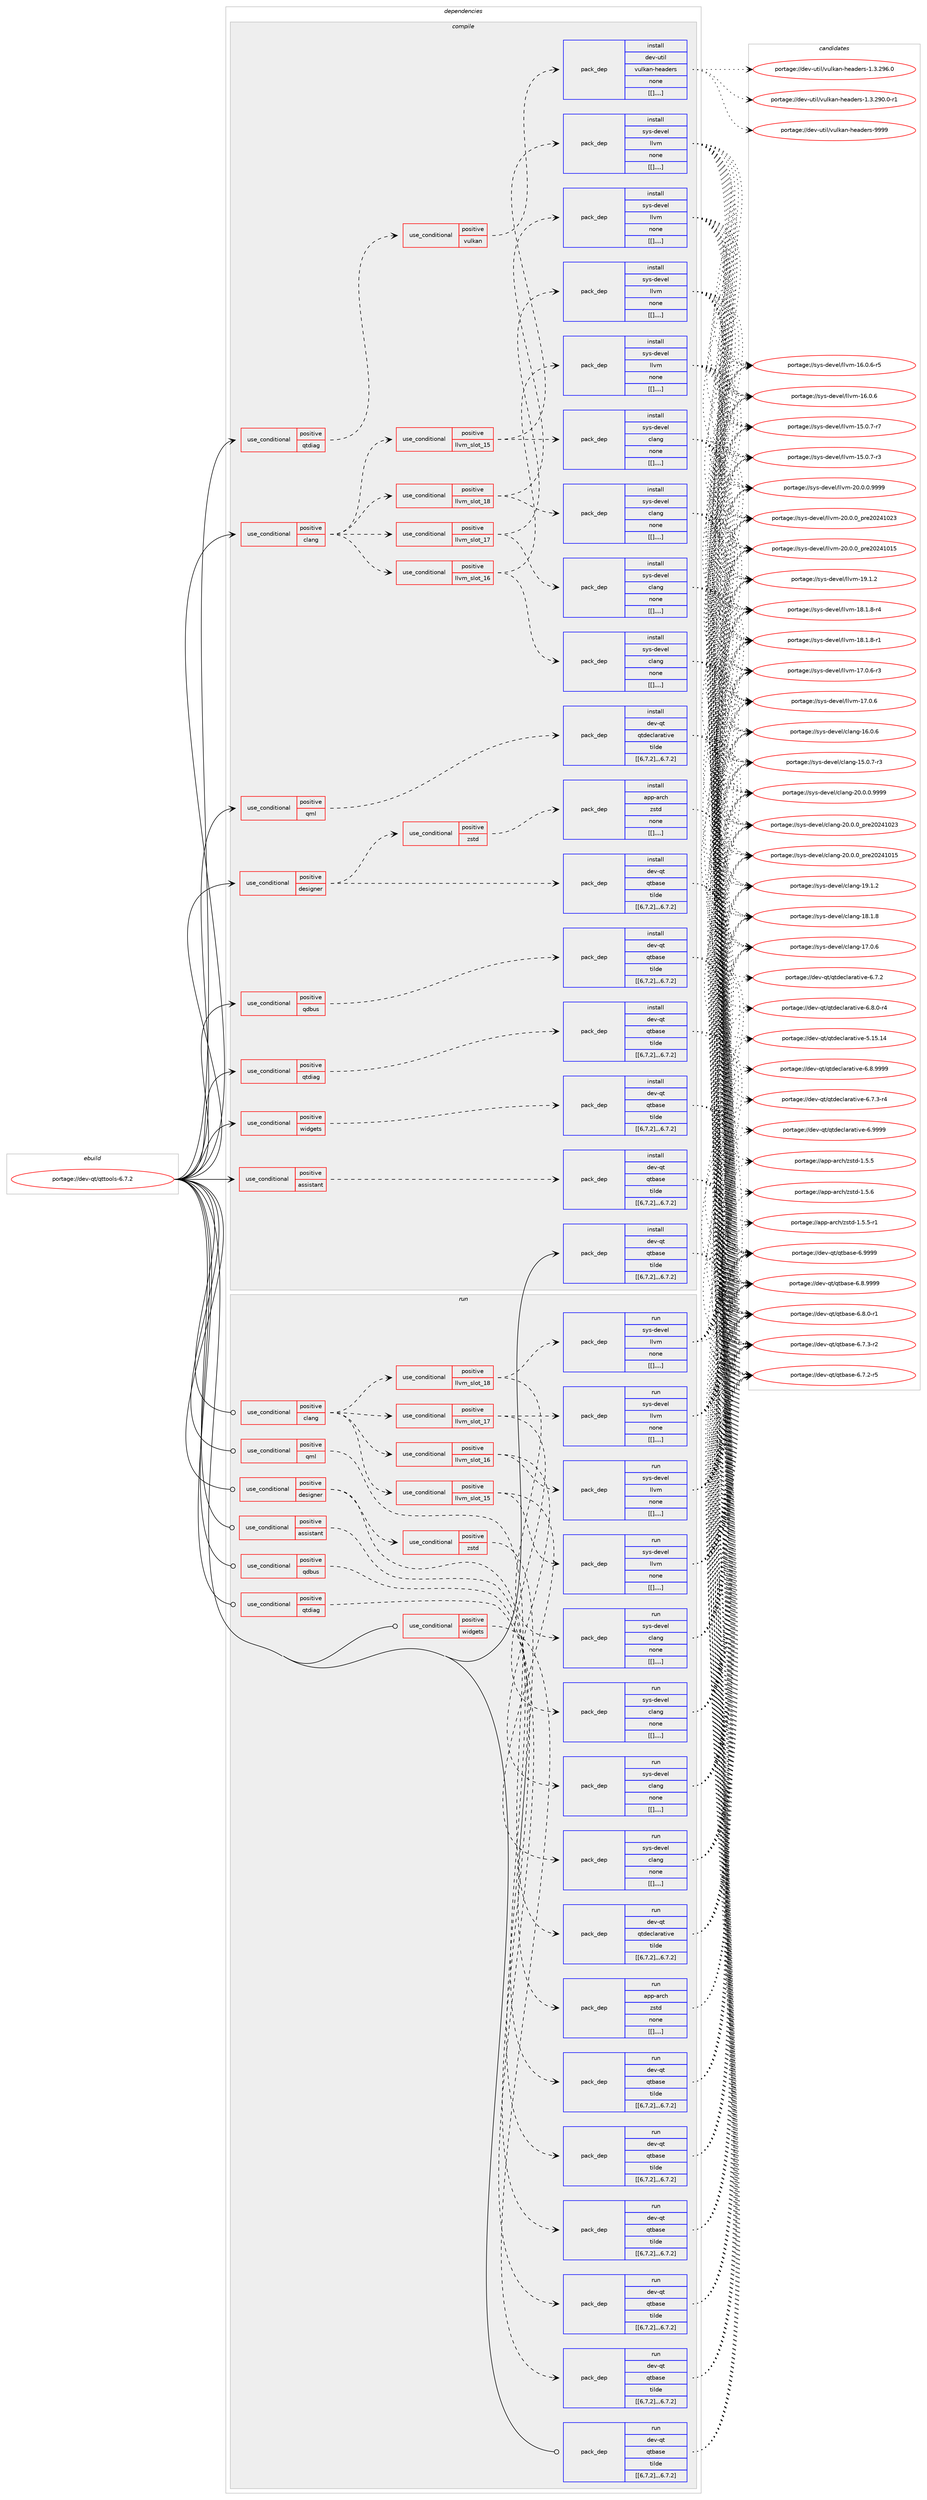 digraph prolog {

# *************
# Graph options
# *************

newrank=true;
concentrate=true;
compound=true;
graph [rankdir=LR,fontname=Helvetica,fontsize=10,ranksep=1.5];#, ranksep=2.5, nodesep=0.2];
edge  [arrowhead=vee];
node  [fontname=Helvetica,fontsize=10];

# **********
# The ebuild
# **********

subgraph cluster_leftcol {
color=gray;
label=<<i>ebuild</i>>;
id [label="portage://dev-qt/qttools-6.7.2", color=red, width=4, href="../dev-qt/qttools-6.7.2.svg"];
}

# ****************
# The dependencies
# ****************

subgraph cluster_midcol {
color=gray;
label=<<i>dependencies</i>>;
subgraph cluster_compile {
fillcolor="#eeeeee";
style=filled;
label=<<i>compile</i>>;
subgraph cond45333 {
dependency178223 [label=<<TABLE BORDER="0" CELLBORDER="1" CELLSPACING="0" CELLPADDING="4"><TR><TD ROWSPAN="3" CELLPADDING="10">use_conditional</TD></TR><TR><TD>positive</TD></TR><TR><TD>assistant</TD></TR></TABLE>>, shape=none, color=red];
subgraph pack131557 {
dependency178274 [label=<<TABLE BORDER="0" CELLBORDER="1" CELLSPACING="0" CELLPADDING="4" WIDTH="220"><TR><TD ROWSPAN="6" CELLPADDING="30">pack_dep</TD></TR><TR><TD WIDTH="110">install</TD></TR><TR><TD>dev-qt</TD></TR><TR><TD>qtbase</TD></TR><TR><TD>tilde</TD></TR><TR><TD>[[6,7,2],,,6.7.2]</TD></TR></TABLE>>, shape=none, color=blue];
}
dependency178223:e -> dependency178274:w [weight=20,style="dashed",arrowhead="vee"];
}
id:e -> dependency178223:w [weight=20,style="solid",arrowhead="vee"];
subgraph cond45367 {
dependency178280 [label=<<TABLE BORDER="0" CELLBORDER="1" CELLSPACING="0" CELLPADDING="4"><TR><TD ROWSPAN="3" CELLPADDING="10">use_conditional</TD></TR><TR><TD>positive</TD></TR><TR><TD>clang</TD></TR></TABLE>>, shape=none, color=red];
subgraph cond45376 {
dependency178317 [label=<<TABLE BORDER="0" CELLBORDER="1" CELLSPACING="0" CELLPADDING="4"><TR><TD ROWSPAN="3" CELLPADDING="10">use_conditional</TD></TR><TR><TD>positive</TD></TR><TR><TD>llvm_slot_15</TD></TR></TABLE>>, shape=none, color=red];
subgraph pack131619 {
dependency178380 [label=<<TABLE BORDER="0" CELLBORDER="1" CELLSPACING="0" CELLPADDING="4" WIDTH="220"><TR><TD ROWSPAN="6" CELLPADDING="30">pack_dep</TD></TR><TR><TD WIDTH="110">install</TD></TR><TR><TD>sys-devel</TD></TR><TR><TD>clang</TD></TR><TR><TD>none</TD></TR><TR><TD>[[],,,,]</TD></TR></TABLE>>, shape=none, color=blue];
}
dependency178317:e -> dependency178380:w [weight=20,style="dashed",arrowhead="vee"];
subgraph pack131641 {
dependency178385 [label=<<TABLE BORDER="0" CELLBORDER="1" CELLSPACING="0" CELLPADDING="4" WIDTH="220"><TR><TD ROWSPAN="6" CELLPADDING="30">pack_dep</TD></TR><TR><TD WIDTH="110">install</TD></TR><TR><TD>sys-devel</TD></TR><TR><TD>llvm</TD></TR><TR><TD>none</TD></TR><TR><TD>[[],,,,]</TD></TR></TABLE>>, shape=none, color=blue];
}
dependency178317:e -> dependency178385:w [weight=20,style="dashed",arrowhead="vee"];
}
dependency178280:e -> dependency178317:w [weight=20,style="dashed",arrowhead="vee"];
subgraph cond45435 {
dependency178455 [label=<<TABLE BORDER="0" CELLBORDER="1" CELLSPACING="0" CELLPADDING="4"><TR><TD ROWSPAN="3" CELLPADDING="10">use_conditional</TD></TR><TR><TD>positive</TD></TR><TR><TD>llvm_slot_16</TD></TR></TABLE>>, shape=none, color=red];
subgraph pack131701 {
dependency178521 [label=<<TABLE BORDER="0" CELLBORDER="1" CELLSPACING="0" CELLPADDING="4" WIDTH="220"><TR><TD ROWSPAN="6" CELLPADDING="30">pack_dep</TD></TR><TR><TD WIDTH="110">install</TD></TR><TR><TD>sys-devel</TD></TR><TR><TD>clang</TD></TR><TR><TD>none</TD></TR><TR><TD>[[],,,,]</TD></TR></TABLE>>, shape=none, color=blue];
}
dependency178455:e -> dependency178521:w [weight=20,style="dashed",arrowhead="vee"];
subgraph pack131759 {
dependency178596 [label=<<TABLE BORDER="0" CELLBORDER="1" CELLSPACING="0" CELLPADDING="4" WIDTH="220"><TR><TD ROWSPAN="6" CELLPADDING="30">pack_dep</TD></TR><TR><TD WIDTH="110">install</TD></TR><TR><TD>sys-devel</TD></TR><TR><TD>llvm</TD></TR><TR><TD>none</TD></TR><TR><TD>[[],,,,]</TD></TR></TABLE>>, shape=none, color=blue];
}
dependency178455:e -> dependency178596:w [weight=20,style="dashed",arrowhead="vee"];
}
dependency178280:e -> dependency178455:w [weight=20,style="dashed",arrowhead="vee"];
subgraph cond45502 {
dependency178672 [label=<<TABLE BORDER="0" CELLBORDER="1" CELLSPACING="0" CELLPADDING="4"><TR><TD ROWSPAN="3" CELLPADDING="10">use_conditional</TD></TR><TR><TD>positive</TD></TR><TR><TD>llvm_slot_17</TD></TR></TABLE>>, shape=none, color=red];
subgraph pack131857 {
dependency178712 [label=<<TABLE BORDER="0" CELLBORDER="1" CELLSPACING="0" CELLPADDING="4" WIDTH="220"><TR><TD ROWSPAN="6" CELLPADDING="30">pack_dep</TD></TR><TR><TD WIDTH="110">install</TD></TR><TR><TD>sys-devel</TD></TR><TR><TD>clang</TD></TR><TR><TD>none</TD></TR><TR><TD>[[],,,,]</TD></TR></TABLE>>, shape=none, color=blue];
}
dependency178672:e -> dependency178712:w [weight=20,style="dashed",arrowhead="vee"];
subgraph pack131861 {
dependency178715 [label=<<TABLE BORDER="0" CELLBORDER="1" CELLSPACING="0" CELLPADDING="4" WIDTH="220"><TR><TD ROWSPAN="6" CELLPADDING="30">pack_dep</TD></TR><TR><TD WIDTH="110">install</TD></TR><TR><TD>sys-devel</TD></TR><TR><TD>llvm</TD></TR><TR><TD>none</TD></TR><TR><TD>[[],,,,]</TD></TR></TABLE>>, shape=none, color=blue];
}
dependency178672:e -> dependency178715:w [weight=20,style="dashed",arrowhead="vee"];
}
dependency178280:e -> dependency178672:w [weight=20,style="dashed",arrowhead="vee"];
subgraph cond45520 {
dependency178762 [label=<<TABLE BORDER="0" CELLBORDER="1" CELLSPACING="0" CELLPADDING="4"><TR><TD ROWSPAN="3" CELLPADDING="10">use_conditional</TD></TR><TR><TD>positive</TD></TR><TR><TD>llvm_slot_18</TD></TR></TABLE>>, shape=none, color=red];
subgraph pack131910 {
dependency178826 [label=<<TABLE BORDER="0" CELLBORDER="1" CELLSPACING="0" CELLPADDING="4" WIDTH="220"><TR><TD ROWSPAN="6" CELLPADDING="30">pack_dep</TD></TR><TR><TD WIDTH="110">install</TD></TR><TR><TD>sys-devel</TD></TR><TR><TD>clang</TD></TR><TR><TD>none</TD></TR><TR><TD>[[],,,,]</TD></TR></TABLE>>, shape=none, color=blue];
}
dependency178762:e -> dependency178826:w [weight=20,style="dashed",arrowhead="vee"];
subgraph pack131928 {
dependency178829 [label=<<TABLE BORDER="0" CELLBORDER="1" CELLSPACING="0" CELLPADDING="4" WIDTH="220"><TR><TD ROWSPAN="6" CELLPADDING="30">pack_dep</TD></TR><TR><TD WIDTH="110">install</TD></TR><TR><TD>sys-devel</TD></TR><TR><TD>llvm</TD></TR><TR><TD>none</TD></TR><TR><TD>[[],,,,]</TD></TR></TABLE>>, shape=none, color=blue];
}
dependency178762:e -> dependency178829:w [weight=20,style="dashed",arrowhead="vee"];
}
dependency178280:e -> dependency178762:w [weight=20,style="dashed",arrowhead="vee"];
}
id:e -> dependency178280:w [weight=20,style="solid",arrowhead="vee"];
subgraph cond45566 {
dependency178833 [label=<<TABLE BORDER="0" CELLBORDER="1" CELLSPACING="0" CELLPADDING="4"><TR><TD ROWSPAN="3" CELLPADDING="10">use_conditional</TD></TR><TR><TD>positive</TD></TR><TR><TD>designer</TD></TR></TABLE>>, shape=none, color=red];
subgraph pack131932 {
dependency178903 [label=<<TABLE BORDER="0" CELLBORDER="1" CELLSPACING="0" CELLPADDING="4" WIDTH="220"><TR><TD ROWSPAN="6" CELLPADDING="30">pack_dep</TD></TR><TR><TD WIDTH="110">install</TD></TR><TR><TD>dev-qt</TD></TR><TR><TD>qtbase</TD></TR><TR><TD>tilde</TD></TR><TR><TD>[[6,7,2],,,6.7.2]</TD></TR></TABLE>>, shape=none, color=blue];
}
dependency178833:e -> dependency178903:w [weight=20,style="dashed",arrowhead="vee"];
subgraph cond45596 {
dependency178912 [label=<<TABLE BORDER="0" CELLBORDER="1" CELLSPACING="0" CELLPADDING="4"><TR><TD ROWSPAN="3" CELLPADDING="10">use_conditional</TD></TR><TR><TD>positive</TD></TR><TR><TD>zstd</TD></TR></TABLE>>, shape=none, color=red];
subgraph pack131977 {
dependency178915 [label=<<TABLE BORDER="0" CELLBORDER="1" CELLSPACING="0" CELLPADDING="4" WIDTH="220"><TR><TD ROWSPAN="6" CELLPADDING="30">pack_dep</TD></TR><TR><TD WIDTH="110">install</TD></TR><TR><TD>app-arch</TD></TR><TR><TD>zstd</TD></TR><TR><TD>none</TD></TR><TR><TD>[[],,,,]</TD></TR></TABLE>>, shape=none, color=blue];
}
dependency178912:e -> dependency178915:w [weight=20,style="dashed",arrowhead="vee"];
}
dependency178833:e -> dependency178912:w [weight=20,style="dashed",arrowhead="vee"];
}
id:e -> dependency178833:w [weight=20,style="solid",arrowhead="vee"];
subgraph cond45599 {
dependency179105 [label=<<TABLE BORDER="0" CELLBORDER="1" CELLSPACING="0" CELLPADDING="4"><TR><TD ROWSPAN="3" CELLPADDING="10">use_conditional</TD></TR><TR><TD>positive</TD></TR><TR><TD>qdbus</TD></TR></TABLE>>, shape=none, color=red];
subgraph pack132118 {
dependency179149 [label=<<TABLE BORDER="0" CELLBORDER="1" CELLSPACING="0" CELLPADDING="4" WIDTH="220"><TR><TD ROWSPAN="6" CELLPADDING="30">pack_dep</TD></TR><TR><TD WIDTH="110">install</TD></TR><TR><TD>dev-qt</TD></TR><TR><TD>qtbase</TD></TR><TR><TD>tilde</TD></TR><TR><TD>[[6,7,2],,,6.7.2]</TD></TR></TABLE>>, shape=none, color=blue];
}
dependency179105:e -> dependency179149:w [weight=20,style="dashed",arrowhead="vee"];
}
id:e -> dependency179105:w [weight=20,style="solid",arrowhead="vee"];
subgraph cond45685 {
dependency179234 [label=<<TABLE BORDER="0" CELLBORDER="1" CELLSPACING="0" CELLPADDING="4"><TR><TD ROWSPAN="3" CELLPADDING="10">use_conditional</TD></TR><TR><TD>positive</TD></TR><TR><TD>qml</TD></TR></TABLE>>, shape=none, color=red];
subgraph pack132200 {
dependency179258 [label=<<TABLE BORDER="0" CELLBORDER="1" CELLSPACING="0" CELLPADDING="4" WIDTH="220"><TR><TD ROWSPAN="6" CELLPADDING="30">pack_dep</TD></TR><TR><TD WIDTH="110">install</TD></TR><TR><TD>dev-qt</TD></TR><TR><TD>qtdeclarative</TD></TR><TR><TD>tilde</TD></TR><TR><TD>[[6,7,2],,,6.7.2]</TD></TR></TABLE>>, shape=none, color=blue];
}
dependency179234:e -> dependency179258:w [weight=20,style="dashed",arrowhead="vee"];
}
id:e -> dependency179234:w [weight=20,style="solid",arrowhead="vee"];
subgraph cond45718 {
dependency179262 [label=<<TABLE BORDER="0" CELLBORDER="1" CELLSPACING="0" CELLPADDING="4"><TR><TD ROWSPAN="3" CELLPADDING="10">use_conditional</TD></TR><TR><TD>positive</TD></TR><TR><TD>qtdiag</TD></TR></TABLE>>, shape=none, color=red];
subgraph cond45720 {
dependency179265 [label=<<TABLE BORDER="0" CELLBORDER="1" CELLSPACING="0" CELLPADDING="4"><TR><TD ROWSPAN="3" CELLPADDING="10">use_conditional</TD></TR><TR><TD>positive</TD></TR><TR><TD>vulkan</TD></TR></TABLE>>, shape=none, color=red];
subgraph pack132207 {
dependency179269 [label=<<TABLE BORDER="0" CELLBORDER="1" CELLSPACING="0" CELLPADDING="4" WIDTH="220"><TR><TD ROWSPAN="6" CELLPADDING="30">pack_dep</TD></TR><TR><TD WIDTH="110">install</TD></TR><TR><TD>dev-util</TD></TR><TR><TD>vulkan-headers</TD></TR><TR><TD>none</TD></TR><TR><TD>[[],,,,]</TD></TR></TABLE>>, shape=none, color=blue];
}
dependency179265:e -> dependency179269:w [weight=20,style="dashed",arrowhead="vee"];
}
dependency179262:e -> dependency179265:w [weight=20,style="dashed",arrowhead="vee"];
}
id:e -> dependency179262:w [weight=20,style="solid",arrowhead="vee"];
subgraph cond45735 {
dependency179353 [label=<<TABLE BORDER="0" CELLBORDER="1" CELLSPACING="0" CELLPADDING="4"><TR><TD ROWSPAN="3" CELLPADDING="10">use_conditional</TD></TR><TR><TD>positive</TD></TR><TR><TD>qtdiag</TD></TR></TABLE>>, shape=none, color=red];
subgraph pack132284 {
dependency179422 [label=<<TABLE BORDER="0" CELLBORDER="1" CELLSPACING="0" CELLPADDING="4" WIDTH="220"><TR><TD ROWSPAN="6" CELLPADDING="30">pack_dep</TD></TR><TR><TD WIDTH="110">install</TD></TR><TR><TD>dev-qt</TD></TR><TR><TD>qtbase</TD></TR><TR><TD>tilde</TD></TR><TR><TD>[[6,7,2],,,6.7.2]</TD></TR></TABLE>>, shape=none, color=blue];
}
dependency179353:e -> dependency179422:w [weight=20,style="dashed",arrowhead="vee"];
}
id:e -> dependency179353:w [weight=20,style="solid",arrowhead="vee"];
subgraph cond45792 {
dependency179454 [label=<<TABLE BORDER="0" CELLBORDER="1" CELLSPACING="0" CELLPADDING="4"><TR><TD ROWSPAN="3" CELLPADDING="10">use_conditional</TD></TR><TR><TD>positive</TD></TR><TR><TD>widgets</TD></TR></TABLE>>, shape=none, color=red];
subgraph pack132311 {
dependency179554 [label=<<TABLE BORDER="0" CELLBORDER="1" CELLSPACING="0" CELLPADDING="4" WIDTH="220"><TR><TD ROWSPAN="6" CELLPADDING="30">pack_dep</TD></TR><TR><TD WIDTH="110">install</TD></TR><TR><TD>dev-qt</TD></TR><TR><TD>qtbase</TD></TR><TR><TD>tilde</TD></TR><TR><TD>[[6,7,2],,,6.7.2]</TD></TR></TABLE>>, shape=none, color=blue];
}
dependency179454:e -> dependency179554:w [weight=20,style="dashed",arrowhead="vee"];
}
id:e -> dependency179454:w [weight=20,style="solid",arrowhead="vee"];
subgraph pack132389 {
dependency179623 [label=<<TABLE BORDER="0" CELLBORDER="1" CELLSPACING="0" CELLPADDING="4" WIDTH="220"><TR><TD ROWSPAN="6" CELLPADDING="30">pack_dep</TD></TR><TR><TD WIDTH="110">install</TD></TR><TR><TD>dev-qt</TD></TR><TR><TD>qtbase</TD></TR><TR><TD>tilde</TD></TR><TR><TD>[[6,7,2],,,6.7.2]</TD></TR></TABLE>>, shape=none, color=blue];
}
id:e -> dependency179623:w [weight=20,style="solid",arrowhead="vee"];
}
subgraph cluster_compileandrun {
fillcolor="#eeeeee";
style=filled;
label=<<i>compile and run</i>>;
}
subgraph cluster_run {
fillcolor="#eeeeee";
style=filled;
label=<<i>run</i>>;
subgraph cond45879 {
dependency179687 [label=<<TABLE BORDER="0" CELLBORDER="1" CELLSPACING="0" CELLPADDING="4"><TR><TD ROWSPAN="3" CELLPADDING="10">use_conditional</TD></TR><TR><TD>positive</TD></TR><TR><TD>assistant</TD></TR></TABLE>>, shape=none, color=red];
subgraph pack132458 {
dependency179708 [label=<<TABLE BORDER="0" CELLBORDER="1" CELLSPACING="0" CELLPADDING="4" WIDTH="220"><TR><TD ROWSPAN="6" CELLPADDING="30">pack_dep</TD></TR><TR><TD WIDTH="110">run</TD></TR><TR><TD>dev-qt</TD></TR><TR><TD>qtbase</TD></TR><TR><TD>tilde</TD></TR><TR><TD>[[6,7,2],,,6.7.2]</TD></TR></TABLE>>, shape=none, color=blue];
}
dependency179687:e -> dependency179708:w [weight=20,style="dashed",arrowhead="vee"];
}
id:e -> dependency179687:w [weight=20,style="solid",arrowhead="odot"];
subgraph cond45916 {
dependency179755 [label=<<TABLE BORDER="0" CELLBORDER="1" CELLSPACING="0" CELLPADDING="4"><TR><TD ROWSPAN="3" CELLPADDING="10">use_conditional</TD></TR><TR><TD>positive</TD></TR><TR><TD>clang</TD></TR></TABLE>>, shape=none, color=red];
subgraph cond45946 {
dependency179777 [label=<<TABLE BORDER="0" CELLBORDER="1" CELLSPACING="0" CELLPADDING="4"><TR><TD ROWSPAN="3" CELLPADDING="10">use_conditional</TD></TR><TR><TD>positive</TD></TR><TR><TD>llvm_slot_15</TD></TR></TABLE>>, shape=none, color=red];
subgraph pack132510 {
dependency179816 [label=<<TABLE BORDER="0" CELLBORDER="1" CELLSPACING="0" CELLPADDING="4" WIDTH="220"><TR><TD ROWSPAN="6" CELLPADDING="30">pack_dep</TD></TR><TR><TD WIDTH="110">run</TD></TR><TR><TD>sys-devel</TD></TR><TR><TD>clang</TD></TR><TR><TD>none</TD></TR><TR><TD>[[],,,,]</TD></TR></TABLE>>, shape=none, color=blue];
}
dependency179777:e -> dependency179816:w [weight=20,style="dashed",arrowhead="vee"];
subgraph pack132538 {
dependency179870 [label=<<TABLE BORDER="0" CELLBORDER="1" CELLSPACING="0" CELLPADDING="4" WIDTH="220"><TR><TD ROWSPAN="6" CELLPADDING="30">pack_dep</TD></TR><TR><TD WIDTH="110">run</TD></TR><TR><TD>sys-devel</TD></TR><TR><TD>llvm</TD></TR><TR><TD>none</TD></TR><TR><TD>[[],,,,]</TD></TR></TABLE>>, shape=none, color=blue];
}
dependency179777:e -> dependency179870:w [weight=20,style="dashed",arrowhead="vee"];
}
dependency179755:e -> dependency179777:w [weight=20,style="dashed",arrowhead="vee"];
subgraph cond45998 {
dependency179918 [label=<<TABLE BORDER="0" CELLBORDER="1" CELLSPACING="0" CELLPADDING="4"><TR><TD ROWSPAN="3" CELLPADDING="10">use_conditional</TD></TR><TR><TD>positive</TD></TR><TR><TD>llvm_slot_16</TD></TR></TABLE>>, shape=none, color=red];
subgraph pack132582 {
dependency179924 [label=<<TABLE BORDER="0" CELLBORDER="1" CELLSPACING="0" CELLPADDING="4" WIDTH="220"><TR><TD ROWSPAN="6" CELLPADDING="30">pack_dep</TD></TR><TR><TD WIDTH="110">run</TD></TR><TR><TD>sys-devel</TD></TR><TR><TD>clang</TD></TR><TR><TD>none</TD></TR><TR><TD>[[],,,,]</TD></TR></TABLE>>, shape=none, color=blue];
}
dependency179918:e -> dependency179924:w [weight=20,style="dashed",arrowhead="vee"];
subgraph pack132588 {
dependency179929 [label=<<TABLE BORDER="0" CELLBORDER="1" CELLSPACING="0" CELLPADDING="4" WIDTH="220"><TR><TD ROWSPAN="6" CELLPADDING="30">pack_dep</TD></TR><TR><TD WIDTH="110">run</TD></TR><TR><TD>sys-devel</TD></TR><TR><TD>llvm</TD></TR><TR><TD>none</TD></TR><TR><TD>[[],,,,]</TD></TR></TABLE>>, shape=none, color=blue];
}
dependency179918:e -> dependency179929:w [weight=20,style="dashed",arrowhead="vee"];
}
dependency179755:e -> dependency179918:w [weight=20,style="dashed",arrowhead="vee"];
subgraph cond46006 {
dependency179958 [label=<<TABLE BORDER="0" CELLBORDER="1" CELLSPACING="0" CELLPADDING="4"><TR><TD ROWSPAN="3" CELLPADDING="10">use_conditional</TD></TR><TR><TD>positive</TD></TR><TR><TD>llvm_slot_17</TD></TR></TABLE>>, shape=none, color=red];
subgraph pack132626 {
dependency179979 [label=<<TABLE BORDER="0" CELLBORDER="1" CELLSPACING="0" CELLPADDING="4" WIDTH="220"><TR><TD ROWSPAN="6" CELLPADDING="30">pack_dep</TD></TR><TR><TD WIDTH="110">run</TD></TR><TR><TD>sys-devel</TD></TR><TR><TD>clang</TD></TR><TR><TD>none</TD></TR><TR><TD>[[],,,,]</TD></TR></TABLE>>, shape=none, color=blue];
}
dependency179958:e -> dependency179979:w [weight=20,style="dashed",arrowhead="vee"];
subgraph pack132629 {
dependency179982 [label=<<TABLE BORDER="0" CELLBORDER="1" CELLSPACING="0" CELLPADDING="4" WIDTH="220"><TR><TD ROWSPAN="6" CELLPADDING="30">pack_dep</TD></TR><TR><TD WIDTH="110">run</TD></TR><TR><TD>sys-devel</TD></TR><TR><TD>llvm</TD></TR><TR><TD>none</TD></TR><TR><TD>[[],,,,]</TD></TR></TABLE>>, shape=none, color=blue];
}
dependency179958:e -> dependency179982:w [weight=20,style="dashed",arrowhead="vee"];
}
dependency179755:e -> dependency179958:w [weight=20,style="dashed",arrowhead="vee"];
subgraph cond46022 {
dependency180005 [label=<<TABLE BORDER="0" CELLBORDER="1" CELLSPACING="0" CELLPADDING="4"><TR><TD ROWSPAN="3" CELLPADDING="10">use_conditional</TD></TR><TR><TD>positive</TD></TR><TR><TD>llvm_slot_18</TD></TR></TABLE>>, shape=none, color=red];
subgraph pack132641 {
dependency180097 [label=<<TABLE BORDER="0" CELLBORDER="1" CELLSPACING="0" CELLPADDING="4" WIDTH="220"><TR><TD ROWSPAN="6" CELLPADDING="30">pack_dep</TD></TR><TR><TD WIDTH="110">run</TD></TR><TR><TD>sys-devel</TD></TR><TR><TD>clang</TD></TR><TR><TD>none</TD></TR><TR><TD>[[],,,,]</TD></TR></TABLE>>, shape=none, color=blue];
}
dependency180005:e -> dependency180097:w [weight=20,style="dashed",arrowhead="vee"];
subgraph pack132718 {
dependency180145 [label=<<TABLE BORDER="0" CELLBORDER="1" CELLSPACING="0" CELLPADDING="4" WIDTH="220"><TR><TD ROWSPAN="6" CELLPADDING="30">pack_dep</TD></TR><TR><TD WIDTH="110">run</TD></TR><TR><TD>sys-devel</TD></TR><TR><TD>llvm</TD></TR><TR><TD>none</TD></TR><TR><TD>[[],,,,]</TD></TR></TABLE>>, shape=none, color=blue];
}
dependency180005:e -> dependency180145:w [weight=20,style="dashed",arrowhead="vee"];
}
dependency179755:e -> dependency180005:w [weight=20,style="dashed",arrowhead="vee"];
}
id:e -> dependency179755:w [weight=20,style="solid",arrowhead="odot"];
subgraph cond46085 {
dependency180200 [label=<<TABLE BORDER="0" CELLBORDER="1" CELLSPACING="0" CELLPADDING="4"><TR><TD ROWSPAN="3" CELLPADDING="10">use_conditional</TD></TR><TR><TD>positive</TD></TR><TR><TD>designer</TD></TR></TABLE>>, shape=none, color=red];
subgraph pack132790 {
dependency180223 [label=<<TABLE BORDER="0" CELLBORDER="1" CELLSPACING="0" CELLPADDING="4" WIDTH="220"><TR><TD ROWSPAN="6" CELLPADDING="30">pack_dep</TD></TR><TR><TD WIDTH="110">run</TD></TR><TR><TD>dev-qt</TD></TR><TR><TD>qtbase</TD></TR><TR><TD>tilde</TD></TR><TR><TD>[[6,7,2],,,6.7.2]</TD></TR></TABLE>>, shape=none, color=blue];
}
dependency180200:e -> dependency180223:w [weight=20,style="dashed",arrowhead="vee"];
subgraph cond46094 {
dependency180278 [label=<<TABLE BORDER="0" CELLBORDER="1" CELLSPACING="0" CELLPADDING="4"><TR><TD ROWSPAN="3" CELLPADDING="10">use_conditional</TD></TR><TR><TD>positive</TD></TR><TR><TD>zstd</TD></TR></TABLE>>, shape=none, color=red];
subgraph pack132872 {
dependency180380 [label=<<TABLE BORDER="0" CELLBORDER="1" CELLSPACING="0" CELLPADDING="4" WIDTH="220"><TR><TD ROWSPAN="6" CELLPADDING="30">pack_dep</TD></TR><TR><TD WIDTH="110">run</TD></TR><TR><TD>app-arch</TD></TR><TR><TD>zstd</TD></TR><TR><TD>none</TD></TR><TR><TD>[[],,,,]</TD></TR></TABLE>>, shape=none, color=blue];
}
dependency180278:e -> dependency180380:w [weight=20,style="dashed",arrowhead="vee"];
}
dependency180200:e -> dependency180278:w [weight=20,style="dashed",arrowhead="vee"];
}
id:e -> dependency180200:w [weight=20,style="solid",arrowhead="odot"];
subgraph cond46153 {
dependency180486 [label=<<TABLE BORDER="0" CELLBORDER="1" CELLSPACING="0" CELLPADDING="4"><TR><TD ROWSPAN="3" CELLPADDING="10">use_conditional</TD></TR><TR><TD>positive</TD></TR><TR><TD>qdbus</TD></TR></TABLE>>, shape=none, color=red];
subgraph pack133017 {
dependency180555 [label=<<TABLE BORDER="0" CELLBORDER="1" CELLSPACING="0" CELLPADDING="4" WIDTH="220"><TR><TD ROWSPAN="6" CELLPADDING="30">pack_dep</TD></TR><TR><TD WIDTH="110">run</TD></TR><TR><TD>dev-qt</TD></TR><TR><TD>qtbase</TD></TR><TR><TD>tilde</TD></TR><TR><TD>[[6,7,2],,,6.7.2]</TD></TR></TABLE>>, shape=none, color=blue];
}
dependency180486:e -> dependency180555:w [weight=20,style="dashed",arrowhead="vee"];
}
id:e -> dependency180486:w [weight=20,style="solid",arrowhead="odot"];
subgraph cond46196 {
dependency180648 [label=<<TABLE BORDER="0" CELLBORDER="1" CELLSPACING="0" CELLPADDING="4"><TR><TD ROWSPAN="3" CELLPADDING="10">use_conditional</TD></TR><TR><TD>positive</TD></TR><TR><TD>qml</TD></TR></TABLE>>, shape=none, color=red];
subgraph pack133104 {
dependency180703 [label=<<TABLE BORDER="0" CELLBORDER="1" CELLSPACING="0" CELLPADDING="4" WIDTH="220"><TR><TD ROWSPAN="6" CELLPADDING="30">pack_dep</TD></TR><TR><TD WIDTH="110">run</TD></TR><TR><TD>dev-qt</TD></TR><TR><TD>qtdeclarative</TD></TR><TR><TD>tilde</TD></TR><TR><TD>[[6,7,2],,,6.7.2]</TD></TR></TABLE>>, shape=none, color=blue];
}
dependency180648:e -> dependency180703:w [weight=20,style="dashed",arrowhead="vee"];
}
id:e -> dependency180648:w [weight=20,style="solid",arrowhead="odot"];
subgraph cond46231 {
dependency180738 [label=<<TABLE BORDER="0" CELLBORDER="1" CELLSPACING="0" CELLPADDING="4"><TR><TD ROWSPAN="3" CELLPADDING="10">use_conditional</TD></TR><TR><TD>positive</TD></TR><TR><TD>qtdiag</TD></TR></TABLE>>, shape=none, color=red];
subgraph pack133161 {
dependency180761 [label=<<TABLE BORDER="0" CELLBORDER="1" CELLSPACING="0" CELLPADDING="4" WIDTH="220"><TR><TD ROWSPAN="6" CELLPADDING="30">pack_dep</TD></TR><TR><TD WIDTH="110">run</TD></TR><TR><TD>dev-qt</TD></TR><TR><TD>qtbase</TD></TR><TR><TD>tilde</TD></TR><TR><TD>[[6,7,2],,,6.7.2]</TD></TR></TABLE>>, shape=none, color=blue];
}
dependency180738:e -> dependency180761:w [weight=20,style="dashed",arrowhead="vee"];
}
id:e -> dependency180738:w [weight=20,style="solid",arrowhead="odot"];
subgraph cond46259 {
dependency180842 [label=<<TABLE BORDER="0" CELLBORDER="1" CELLSPACING="0" CELLPADDING="4"><TR><TD ROWSPAN="3" CELLPADDING="10">use_conditional</TD></TR><TR><TD>positive</TD></TR><TR><TD>widgets</TD></TR></TABLE>>, shape=none, color=red];
subgraph pack133255 {
dependency180906 [label=<<TABLE BORDER="0" CELLBORDER="1" CELLSPACING="0" CELLPADDING="4" WIDTH="220"><TR><TD ROWSPAN="6" CELLPADDING="30">pack_dep</TD></TR><TR><TD WIDTH="110">run</TD></TR><TR><TD>dev-qt</TD></TR><TR><TD>qtbase</TD></TR><TR><TD>tilde</TD></TR><TR><TD>[[6,7,2],,,6.7.2]</TD></TR></TABLE>>, shape=none, color=blue];
}
dependency180842:e -> dependency180906:w [weight=20,style="dashed",arrowhead="vee"];
}
id:e -> dependency180842:w [weight=20,style="solid",arrowhead="odot"];
subgraph pack133287 {
dependency180935 [label=<<TABLE BORDER="0" CELLBORDER="1" CELLSPACING="0" CELLPADDING="4" WIDTH="220"><TR><TD ROWSPAN="6" CELLPADDING="30">pack_dep</TD></TR><TR><TD WIDTH="110">run</TD></TR><TR><TD>dev-qt</TD></TR><TR><TD>qtbase</TD></TR><TR><TD>tilde</TD></TR><TR><TD>[[6,7,2],,,6.7.2]</TD></TR></TABLE>>, shape=none, color=blue];
}
id:e -> dependency180935:w [weight=20,style="solid",arrowhead="odot"];
}
}

# **************
# The candidates
# **************

subgraph cluster_choices {
rank=same;
color=gray;
label=<<i>candidates</i>>;

subgraph choice132086 {
color=black;
nodesep=1;
choice1001011184511311647113116989711510145544657575757 [label="portage://dev-qt/qtbase-6.9999", color=red, width=4,href="../dev-qt/qtbase-6.9999.svg"];
choice10010111845113116471131169897115101455446564657575757 [label="portage://dev-qt/qtbase-6.8.9999", color=red, width=4,href="../dev-qt/qtbase-6.8.9999.svg"];
choice100101118451131164711311698971151014554465646484511449 [label="portage://dev-qt/qtbase-6.8.0-r1", color=red, width=4,href="../dev-qt/qtbase-6.8.0-r1.svg"];
choice100101118451131164711311698971151014554465546514511450 [label="portage://dev-qt/qtbase-6.7.3-r2", color=red, width=4,href="../dev-qt/qtbase-6.7.3-r2.svg"];
choice100101118451131164711311698971151014554465546504511453 [label="portage://dev-qt/qtbase-6.7.2-r5", color=red, width=4,href="../dev-qt/qtbase-6.7.2-r5.svg"];
dependency178274:e -> choice1001011184511311647113116989711510145544657575757:w [style=dotted,weight="100"];
dependency178274:e -> choice10010111845113116471131169897115101455446564657575757:w [style=dotted,weight="100"];
dependency178274:e -> choice100101118451131164711311698971151014554465646484511449:w [style=dotted,weight="100"];
dependency178274:e -> choice100101118451131164711311698971151014554465546514511450:w [style=dotted,weight="100"];
dependency178274:e -> choice100101118451131164711311698971151014554465546504511453:w [style=dotted,weight="100"];
}
subgraph choice132101 {
color=black;
nodesep=1;
choice11512111545100101118101108479910897110103455048464846484657575757 [label="portage://sys-devel/clang-20.0.0.9999", color=red, width=4,href="../sys-devel/clang-20.0.0.9999.svg"];
choice1151211154510010111810110847991089711010345504846484648951121141015048505249485051 [label="portage://sys-devel/clang-20.0.0_pre20241023", color=red, width=4,href="../sys-devel/clang-20.0.0_pre20241023.svg"];
choice1151211154510010111810110847991089711010345504846484648951121141015048505249484953 [label="portage://sys-devel/clang-20.0.0_pre20241015", color=red, width=4,href="../sys-devel/clang-20.0.0_pre20241015.svg"];
choice1151211154510010111810110847991089711010345495746494650 [label="portage://sys-devel/clang-19.1.2", color=red, width=4,href="../sys-devel/clang-19.1.2.svg"];
choice1151211154510010111810110847991089711010345495646494656 [label="portage://sys-devel/clang-18.1.8", color=red, width=4,href="../sys-devel/clang-18.1.8.svg"];
choice1151211154510010111810110847991089711010345495546484654 [label="portage://sys-devel/clang-17.0.6", color=red, width=4,href="../sys-devel/clang-17.0.6.svg"];
choice1151211154510010111810110847991089711010345495446484654 [label="portage://sys-devel/clang-16.0.6", color=red, width=4,href="../sys-devel/clang-16.0.6.svg"];
choice11512111545100101118101108479910897110103454953464846554511451 [label="portage://sys-devel/clang-15.0.7-r3", color=red, width=4,href="../sys-devel/clang-15.0.7-r3.svg"];
dependency178380:e -> choice11512111545100101118101108479910897110103455048464846484657575757:w [style=dotted,weight="100"];
dependency178380:e -> choice1151211154510010111810110847991089711010345504846484648951121141015048505249485051:w [style=dotted,weight="100"];
dependency178380:e -> choice1151211154510010111810110847991089711010345504846484648951121141015048505249484953:w [style=dotted,weight="100"];
dependency178380:e -> choice1151211154510010111810110847991089711010345495746494650:w [style=dotted,weight="100"];
dependency178380:e -> choice1151211154510010111810110847991089711010345495646494656:w [style=dotted,weight="100"];
dependency178380:e -> choice1151211154510010111810110847991089711010345495546484654:w [style=dotted,weight="100"];
dependency178380:e -> choice1151211154510010111810110847991089711010345495446484654:w [style=dotted,weight="100"];
dependency178380:e -> choice11512111545100101118101108479910897110103454953464846554511451:w [style=dotted,weight="100"];
}
subgraph choice132128 {
color=black;
nodesep=1;
choice1151211154510010111810110847108108118109455048464846484657575757 [label="portage://sys-devel/llvm-20.0.0.9999", color=red, width=4,href="../sys-devel/llvm-20.0.0.9999.svg"];
choice115121115451001011181011084710810811810945504846484648951121141015048505249485051 [label="portage://sys-devel/llvm-20.0.0_pre20241023", color=red, width=4,href="../sys-devel/llvm-20.0.0_pre20241023.svg"];
choice115121115451001011181011084710810811810945504846484648951121141015048505249484953 [label="portage://sys-devel/llvm-20.0.0_pre20241015", color=red, width=4,href="../sys-devel/llvm-20.0.0_pre20241015.svg"];
choice115121115451001011181011084710810811810945495746494650 [label="portage://sys-devel/llvm-19.1.2", color=red, width=4,href="../sys-devel/llvm-19.1.2.svg"];
choice1151211154510010111810110847108108118109454956464946564511452 [label="portage://sys-devel/llvm-18.1.8-r4", color=red, width=4,href="../sys-devel/llvm-18.1.8-r4.svg"];
choice1151211154510010111810110847108108118109454956464946564511449 [label="portage://sys-devel/llvm-18.1.8-r1", color=red, width=4,href="../sys-devel/llvm-18.1.8-r1.svg"];
choice1151211154510010111810110847108108118109454955464846544511451 [label="portage://sys-devel/llvm-17.0.6-r3", color=red, width=4,href="../sys-devel/llvm-17.0.6-r3.svg"];
choice115121115451001011181011084710810811810945495546484654 [label="portage://sys-devel/llvm-17.0.6", color=red, width=4,href="../sys-devel/llvm-17.0.6.svg"];
choice1151211154510010111810110847108108118109454954464846544511453 [label="portage://sys-devel/llvm-16.0.6-r5", color=red, width=4,href="../sys-devel/llvm-16.0.6-r5.svg"];
choice115121115451001011181011084710810811810945495446484654 [label="portage://sys-devel/llvm-16.0.6", color=red, width=4,href="../sys-devel/llvm-16.0.6.svg"];
choice1151211154510010111810110847108108118109454953464846554511455 [label="portage://sys-devel/llvm-15.0.7-r7", color=red, width=4,href="../sys-devel/llvm-15.0.7-r7.svg"];
choice1151211154510010111810110847108108118109454953464846554511451 [label="portage://sys-devel/llvm-15.0.7-r3", color=red, width=4,href="../sys-devel/llvm-15.0.7-r3.svg"];
dependency178385:e -> choice1151211154510010111810110847108108118109455048464846484657575757:w [style=dotted,weight="100"];
dependency178385:e -> choice115121115451001011181011084710810811810945504846484648951121141015048505249485051:w [style=dotted,weight="100"];
dependency178385:e -> choice115121115451001011181011084710810811810945504846484648951121141015048505249484953:w [style=dotted,weight="100"];
dependency178385:e -> choice115121115451001011181011084710810811810945495746494650:w [style=dotted,weight="100"];
dependency178385:e -> choice1151211154510010111810110847108108118109454956464946564511452:w [style=dotted,weight="100"];
dependency178385:e -> choice1151211154510010111810110847108108118109454956464946564511449:w [style=dotted,weight="100"];
dependency178385:e -> choice1151211154510010111810110847108108118109454955464846544511451:w [style=dotted,weight="100"];
dependency178385:e -> choice115121115451001011181011084710810811810945495546484654:w [style=dotted,weight="100"];
dependency178385:e -> choice1151211154510010111810110847108108118109454954464846544511453:w [style=dotted,weight="100"];
dependency178385:e -> choice115121115451001011181011084710810811810945495446484654:w [style=dotted,weight="100"];
dependency178385:e -> choice1151211154510010111810110847108108118109454953464846554511455:w [style=dotted,weight="100"];
dependency178385:e -> choice1151211154510010111810110847108108118109454953464846554511451:w [style=dotted,weight="100"];
}
subgraph choice132131 {
color=black;
nodesep=1;
choice11512111545100101118101108479910897110103455048464846484657575757 [label="portage://sys-devel/clang-20.0.0.9999", color=red, width=4,href="../sys-devel/clang-20.0.0.9999.svg"];
choice1151211154510010111810110847991089711010345504846484648951121141015048505249485051 [label="portage://sys-devel/clang-20.0.0_pre20241023", color=red, width=4,href="../sys-devel/clang-20.0.0_pre20241023.svg"];
choice1151211154510010111810110847991089711010345504846484648951121141015048505249484953 [label="portage://sys-devel/clang-20.0.0_pre20241015", color=red, width=4,href="../sys-devel/clang-20.0.0_pre20241015.svg"];
choice1151211154510010111810110847991089711010345495746494650 [label="portage://sys-devel/clang-19.1.2", color=red, width=4,href="../sys-devel/clang-19.1.2.svg"];
choice1151211154510010111810110847991089711010345495646494656 [label="portage://sys-devel/clang-18.1.8", color=red, width=4,href="../sys-devel/clang-18.1.8.svg"];
choice1151211154510010111810110847991089711010345495546484654 [label="portage://sys-devel/clang-17.0.6", color=red, width=4,href="../sys-devel/clang-17.0.6.svg"];
choice1151211154510010111810110847991089711010345495446484654 [label="portage://sys-devel/clang-16.0.6", color=red, width=4,href="../sys-devel/clang-16.0.6.svg"];
choice11512111545100101118101108479910897110103454953464846554511451 [label="portage://sys-devel/clang-15.0.7-r3", color=red, width=4,href="../sys-devel/clang-15.0.7-r3.svg"];
dependency178521:e -> choice11512111545100101118101108479910897110103455048464846484657575757:w [style=dotted,weight="100"];
dependency178521:e -> choice1151211154510010111810110847991089711010345504846484648951121141015048505249485051:w [style=dotted,weight="100"];
dependency178521:e -> choice1151211154510010111810110847991089711010345504846484648951121141015048505249484953:w [style=dotted,weight="100"];
dependency178521:e -> choice1151211154510010111810110847991089711010345495746494650:w [style=dotted,weight="100"];
dependency178521:e -> choice1151211154510010111810110847991089711010345495646494656:w [style=dotted,weight="100"];
dependency178521:e -> choice1151211154510010111810110847991089711010345495546484654:w [style=dotted,weight="100"];
dependency178521:e -> choice1151211154510010111810110847991089711010345495446484654:w [style=dotted,weight="100"];
dependency178521:e -> choice11512111545100101118101108479910897110103454953464846554511451:w [style=dotted,weight="100"];
}
subgraph choice132136 {
color=black;
nodesep=1;
choice1151211154510010111810110847108108118109455048464846484657575757 [label="portage://sys-devel/llvm-20.0.0.9999", color=red, width=4,href="../sys-devel/llvm-20.0.0.9999.svg"];
choice115121115451001011181011084710810811810945504846484648951121141015048505249485051 [label="portage://sys-devel/llvm-20.0.0_pre20241023", color=red, width=4,href="../sys-devel/llvm-20.0.0_pre20241023.svg"];
choice115121115451001011181011084710810811810945504846484648951121141015048505249484953 [label="portage://sys-devel/llvm-20.0.0_pre20241015", color=red, width=4,href="../sys-devel/llvm-20.0.0_pre20241015.svg"];
choice115121115451001011181011084710810811810945495746494650 [label="portage://sys-devel/llvm-19.1.2", color=red, width=4,href="../sys-devel/llvm-19.1.2.svg"];
choice1151211154510010111810110847108108118109454956464946564511452 [label="portage://sys-devel/llvm-18.1.8-r4", color=red, width=4,href="../sys-devel/llvm-18.1.8-r4.svg"];
choice1151211154510010111810110847108108118109454956464946564511449 [label="portage://sys-devel/llvm-18.1.8-r1", color=red, width=4,href="../sys-devel/llvm-18.1.8-r1.svg"];
choice1151211154510010111810110847108108118109454955464846544511451 [label="portage://sys-devel/llvm-17.0.6-r3", color=red, width=4,href="../sys-devel/llvm-17.0.6-r3.svg"];
choice115121115451001011181011084710810811810945495546484654 [label="portage://sys-devel/llvm-17.0.6", color=red, width=4,href="../sys-devel/llvm-17.0.6.svg"];
choice1151211154510010111810110847108108118109454954464846544511453 [label="portage://sys-devel/llvm-16.0.6-r5", color=red, width=4,href="../sys-devel/llvm-16.0.6-r5.svg"];
choice115121115451001011181011084710810811810945495446484654 [label="portage://sys-devel/llvm-16.0.6", color=red, width=4,href="../sys-devel/llvm-16.0.6.svg"];
choice1151211154510010111810110847108108118109454953464846554511455 [label="portage://sys-devel/llvm-15.0.7-r7", color=red, width=4,href="../sys-devel/llvm-15.0.7-r7.svg"];
choice1151211154510010111810110847108108118109454953464846554511451 [label="portage://sys-devel/llvm-15.0.7-r3", color=red, width=4,href="../sys-devel/llvm-15.0.7-r3.svg"];
dependency178596:e -> choice1151211154510010111810110847108108118109455048464846484657575757:w [style=dotted,weight="100"];
dependency178596:e -> choice115121115451001011181011084710810811810945504846484648951121141015048505249485051:w [style=dotted,weight="100"];
dependency178596:e -> choice115121115451001011181011084710810811810945504846484648951121141015048505249484953:w [style=dotted,weight="100"];
dependency178596:e -> choice115121115451001011181011084710810811810945495746494650:w [style=dotted,weight="100"];
dependency178596:e -> choice1151211154510010111810110847108108118109454956464946564511452:w [style=dotted,weight="100"];
dependency178596:e -> choice1151211154510010111810110847108108118109454956464946564511449:w [style=dotted,weight="100"];
dependency178596:e -> choice1151211154510010111810110847108108118109454955464846544511451:w [style=dotted,weight="100"];
dependency178596:e -> choice115121115451001011181011084710810811810945495546484654:w [style=dotted,weight="100"];
dependency178596:e -> choice1151211154510010111810110847108108118109454954464846544511453:w [style=dotted,weight="100"];
dependency178596:e -> choice115121115451001011181011084710810811810945495446484654:w [style=dotted,weight="100"];
dependency178596:e -> choice1151211154510010111810110847108108118109454953464846554511455:w [style=dotted,weight="100"];
dependency178596:e -> choice1151211154510010111810110847108108118109454953464846554511451:w [style=dotted,weight="100"];
}
subgraph choice132142 {
color=black;
nodesep=1;
choice11512111545100101118101108479910897110103455048464846484657575757 [label="portage://sys-devel/clang-20.0.0.9999", color=red, width=4,href="../sys-devel/clang-20.0.0.9999.svg"];
choice1151211154510010111810110847991089711010345504846484648951121141015048505249485051 [label="portage://sys-devel/clang-20.0.0_pre20241023", color=red, width=4,href="../sys-devel/clang-20.0.0_pre20241023.svg"];
choice1151211154510010111810110847991089711010345504846484648951121141015048505249484953 [label="portage://sys-devel/clang-20.0.0_pre20241015", color=red, width=4,href="../sys-devel/clang-20.0.0_pre20241015.svg"];
choice1151211154510010111810110847991089711010345495746494650 [label="portage://sys-devel/clang-19.1.2", color=red, width=4,href="../sys-devel/clang-19.1.2.svg"];
choice1151211154510010111810110847991089711010345495646494656 [label="portage://sys-devel/clang-18.1.8", color=red, width=4,href="../sys-devel/clang-18.1.8.svg"];
choice1151211154510010111810110847991089711010345495546484654 [label="portage://sys-devel/clang-17.0.6", color=red, width=4,href="../sys-devel/clang-17.0.6.svg"];
choice1151211154510010111810110847991089711010345495446484654 [label="portage://sys-devel/clang-16.0.6", color=red, width=4,href="../sys-devel/clang-16.0.6.svg"];
choice11512111545100101118101108479910897110103454953464846554511451 [label="portage://sys-devel/clang-15.0.7-r3", color=red, width=4,href="../sys-devel/clang-15.0.7-r3.svg"];
dependency178712:e -> choice11512111545100101118101108479910897110103455048464846484657575757:w [style=dotted,weight="100"];
dependency178712:e -> choice1151211154510010111810110847991089711010345504846484648951121141015048505249485051:w [style=dotted,weight="100"];
dependency178712:e -> choice1151211154510010111810110847991089711010345504846484648951121141015048505249484953:w [style=dotted,weight="100"];
dependency178712:e -> choice1151211154510010111810110847991089711010345495746494650:w [style=dotted,weight="100"];
dependency178712:e -> choice1151211154510010111810110847991089711010345495646494656:w [style=dotted,weight="100"];
dependency178712:e -> choice1151211154510010111810110847991089711010345495546484654:w [style=dotted,weight="100"];
dependency178712:e -> choice1151211154510010111810110847991089711010345495446484654:w [style=dotted,weight="100"];
dependency178712:e -> choice11512111545100101118101108479910897110103454953464846554511451:w [style=dotted,weight="100"];
}
subgraph choice132144 {
color=black;
nodesep=1;
choice1151211154510010111810110847108108118109455048464846484657575757 [label="portage://sys-devel/llvm-20.0.0.9999", color=red, width=4,href="../sys-devel/llvm-20.0.0.9999.svg"];
choice115121115451001011181011084710810811810945504846484648951121141015048505249485051 [label="portage://sys-devel/llvm-20.0.0_pre20241023", color=red, width=4,href="../sys-devel/llvm-20.0.0_pre20241023.svg"];
choice115121115451001011181011084710810811810945504846484648951121141015048505249484953 [label="portage://sys-devel/llvm-20.0.0_pre20241015", color=red, width=4,href="../sys-devel/llvm-20.0.0_pre20241015.svg"];
choice115121115451001011181011084710810811810945495746494650 [label="portage://sys-devel/llvm-19.1.2", color=red, width=4,href="../sys-devel/llvm-19.1.2.svg"];
choice1151211154510010111810110847108108118109454956464946564511452 [label="portage://sys-devel/llvm-18.1.8-r4", color=red, width=4,href="../sys-devel/llvm-18.1.8-r4.svg"];
choice1151211154510010111810110847108108118109454956464946564511449 [label="portage://sys-devel/llvm-18.1.8-r1", color=red, width=4,href="../sys-devel/llvm-18.1.8-r1.svg"];
choice1151211154510010111810110847108108118109454955464846544511451 [label="portage://sys-devel/llvm-17.0.6-r3", color=red, width=4,href="../sys-devel/llvm-17.0.6-r3.svg"];
choice115121115451001011181011084710810811810945495546484654 [label="portage://sys-devel/llvm-17.0.6", color=red, width=4,href="../sys-devel/llvm-17.0.6.svg"];
choice1151211154510010111810110847108108118109454954464846544511453 [label="portage://sys-devel/llvm-16.0.6-r5", color=red, width=4,href="../sys-devel/llvm-16.0.6-r5.svg"];
choice115121115451001011181011084710810811810945495446484654 [label="portage://sys-devel/llvm-16.0.6", color=red, width=4,href="../sys-devel/llvm-16.0.6.svg"];
choice1151211154510010111810110847108108118109454953464846554511455 [label="portage://sys-devel/llvm-15.0.7-r7", color=red, width=4,href="../sys-devel/llvm-15.0.7-r7.svg"];
choice1151211154510010111810110847108108118109454953464846554511451 [label="portage://sys-devel/llvm-15.0.7-r3", color=red, width=4,href="../sys-devel/llvm-15.0.7-r3.svg"];
dependency178715:e -> choice1151211154510010111810110847108108118109455048464846484657575757:w [style=dotted,weight="100"];
dependency178715:e -> choice115121115451001011181011084710810811810945504846484648951121141015048505249485051:w [style=dotted,weight="100"];
dependency178715:e -> choice115121115451001011181011084710810811810945504846484648951121141015048505249484953:w [style=dotted,weight="100"];
dependency178715:e -> choice115121115451001011181011084710810811810945495746494650:w [style=dotted,weight="100"];
dependency178715:e -> choice1151211154510010111810110847108108118109454956464946564511452:w [style=dotted,weight="100"];
dependency178715:e -> choice1151211154510010111810110847108108118109454956464946564511449:w [style=dotted,weight="100"];
dependency178715:e -> choice1151211154510010111810110847108108118109454955464846544511451:w [style=dotted,weight="100"];
dependency178715:e -> choice115121115451001011181011084710810811810945495546484654:w [style=dotted,weight="100"];
dependency178715:e -> choice1151211154510010111810110847108108118109454954464846544511453:w [style=dotted,weight="100"];
dependency178715:e -> choice115121115451001011181011084710810811810945495446484654:w [style=dotted,weight="100"];
dependency178715:e -> choice1151211154510010111810110847108108118109454953464846554511455:w [style=dotted,weight="100"];
dependency178715:e -> choice1151211154510010111810110847108108118109454953464846554511451:w [style=dotted,weight="100"];
}
subgraph choice132155 {
color=black;
nodesep=1;
choice11512111545100101118101108479910897110103455048464846484657575757 [label="portage://sys-devel/clang-20.0.0.9999", color=red, width=4,href="../sys-devel/clang-20.0.0.9999.svg"];
choice1151211154510010111810110847991089711010345504846484648951121141015048505249485051 [label="portage://sys-devel/clang-20.0.0_pre20241023", color=red, width=4,href="../sys-devel/clang-20.0.0_pre20241023.svg"];
choice1151211154510010111810110847991089711010345504846484648951121141015048505249484953 [label="portage://sys-devel/clang-20.0.0_pre20241015", color=red, width=4,href="../sys-devel/clang-20.0.0_pre20241015.svg"];
choice1151211154510010111810110847991089711010345495746494650 [label="portage://sys-devel/clang-19.1.2", color=red, width=4,href="../sys-devel/clang-19.1.2.svg"];
choice1151211154510010111810110847991089711010345495646494656 [label="portage://sys-devel/clang-18.1.8", color=red, width=4,href="../sys-devel/clang-18.1.8.svg"];
choice1151211154510010111810110847991089711010345495546484654 [label="portage://sys-devel/clang-17.0.6", color=red, width=4,href="../sys-devel/clang-17.0.6.svg"];
choice1151211154510010111810110847991089711010345495446484654 [label="portage://sys-devel/clang-16.0.6", color=red, width=4,href="../sys-devel/clang-16.0.6.svg"];
choice11512111545100101118101108479910897110103454953464846554511451 [label="portage://sys-devel/clang-15.0.7-r3", color=red, width=4,href="../sys-devel/clang-15.0.7-r3.svg"];
dependency178826:e -> choice11512111545100101118101108479910897110103455048464846484657575757:w [style=dotted,weight="100"];
dependency178826:e -> choice1151211154510010111810110847991089711010345504846484648951121141015048505249485051:w [style=dotted,weight="100"];
dependency178826:e -> choice1151211154510010111810110847991089711010345504846484648951121141015048505249484953:w [style=dotted,weight="100"];
dependency178826:e -> choice1151211154510010111810110847991089711010345495746494650:w [style=dotted,weight="100"];
dependency178826:e -> choice1151211154510010111810110847991089711010345495646494656:w [style=dotted,weight="100"];
dependency178826:e -> choice1151211154510010111810110847991089711010345495546484654:w [style=dotted,weight="100"];
dependency178826:e -> choice1151211154510010111810110847991089711010345495446484654:w [style=dotted,weight="100"];
dependency178826:e -> choice11512111545100101118101108479910897110103454953464846554511451:w [style=dotted,weight="100"];
}
subgraph choice132173 {
color=black;
nodesep=1;
choice1151211154510010111810110847108108118109455048464846484657575757 [label="portage://sys-devel/llvm-20.0.0.9999", color=red, width=4,href="../sys-devel/llvm-20.0.0.9999.svg"];
choice115121115451001011181011084710810811810945504846484648951121141015048505249485051 [label="portage://sys-devel/llvm-20.0.0_pre20241023", color=red, width=4,href="../sys-devel/llvm-20.0.0_pre20241023.svg"];
choice115121115451001011181011084710810811810945504846484648951121141015048505249484953 [label="portage://sys-devel/llvm-20.0.0_pre20241015", color=red, width=4,href="../sys-devel/llvm-20.0.0_pre20241015.svg"];
choice115121115451001011181011084710810811810945495746494650 [label="portage://sys-devel/llvm-19.1.2", color=red, width=4,href="../sys-devel/llvm-19.1.2.svg"];
choice1151211154510010111810110847108108118109454956464946564511452 [label="portage://sys-devel/llvm-18.1.8-r4", color=red, width=4,href="../sys-devel/llvm-18.1.8-r4.svg"];
choice1151211154510010111810110847108108118109454956464946564511449 [label="portage://sys-devel/llvm-18.1.8-r1", color=red, width=4,href="../sys-devel/llvm-18.1.8-r1.svg"];
choice1151211154510010111810110847108108118109454955464846544511451 [label="portage://sys-devel/llvm-17.0.6-r3", color=red, width=4,href="../sys-devel/llvm-17.0.6-r3.svg"];
choice115121115451001011181011084710810811810945495546484654 [label="portage://sys-devel/llvm-17.0.6", color=red, width=4,href="../sys-devel/llvm-17.0.6.svg"];
choice1151211154510010111810110847108108118109454954464846544511453 [label="portage://sys-devel/llvm-16.0.6-r5", color=red, width=4,href="../sys-devel/llvm-16.0.6-r5.svg"];
choice115121115451001011181011084710810811810945495446484654 [label="portage://sys-devel/llvm-16.0.6", color=red, width=4,href="../sys-devel/llvm-16.0.6.svg"];
choice1151211154510010111810110847108108118109454953464846554511455 [label="portage://sys-devel/llvm-15.0.7-r7", color=red, width=4,href="../sys-devel/llvm-15.0.7-r7.svg"];
choice1151211154510010111810110847108108118109454953464846554511451 [label="portage://sys-devel/llvm-15.0.7-r3", color=red, width=4,href="../sys-devel/llvm-15.0.7-r3.svg"];
dependency178829:e -> choice1151211154510010111810110847108108118109455048464846484657575757:w [style=dotted,weight="100"];
dependency178829:e -> choice115121115451001011181011084710810811810945504846484648951121141015048505249485051:w [style=dotted,weight="100"];
dependency178829:e -> choice115121115451001011181011084710810811810945504846484648951121141015048505249484953:w [style=dotted,weight="100"];
dependency178829:e -> choice115121115451001011181011084710810811810945495746494650:w [style=dotted,weight="100"];
dependency178829:e -> choice1151211154510010111810110847108108118109454956464946564511452:w [style=dotted,weight="100"];
dependency178829:e -> choice1151211154510010111810110847108108118109454956464946564511449:w [style=dotted,weight="100"];
dependency178829:e -> choice1151211154510010111810110847108108118109454955464846544511451:w [style=dotted,weight="100"];
dependency178829:e -> choice115121115451001011181011084710810811810945495546484654:w [style=dotted,weight="100"];
dependency178829:e -> choice1151211154510010111810110847108108118109454954464846544511453:w [style=dotted,weight="100"];
dependency178829:e -> choice115121115451001011181011084710810811810945495446484654:w [style=dotted,weight="100"];
dependency178829:e -> choice1151211154510010111810110847108108118109454953464846554511455:w [style=dotted,weight="100"];
dependency178829:e -> choice1151211154510010111810110847108108118109454953464846554511451:w [style=dotted,weight="100"];
}
subgraph choice132183 {
color=black;
nodesep=1;
choice1001011184511311647113116989711510145544657575757 [label="portage://dev-qt/qtbase-6.9999", color=red, width=4,href="../dev-qt/qtbase-6.9999.svg"];
choice10010111845113116471131169897115101455446564657575757 [label="portage://dev-qt/qtbase-6.8.9999", color=red, width=4,href="../dev-qt/qtbase-6.8.9999.svg"];
choice100101118451131164711311698971151014554465646484511449 [label="portage://dev-qt/qtbase-6.8.0-r1", color=red, width=4,href="../dev-qt/qtbase-6.8.0-r1.svg"];
choice100101118451131164711311698971151014554465546514511450 [label="portage://dev-qt/qtbase-6.7.3-r2", color=red, width=4,href="../dev-qt/qtbase-6.7.3-r2.svg"];
choice100101118451131164711311698971151014554465546504511453 [label="portage://dev-qt/qtbase-6.7.2-r5", color=red, width=4,href="../dev-qt/qtbase-6.7.2-r5.svg"];
dependency178903:e -> choice1001011184511311647113116989711510145544657575757:w [style=dotted,weight="100"];
dependency178903:e -> choice10010111845113116471131169897115101455446564657575757:w [style=dotted,weight="100"];
dependency178903:e -> choice100101118451131164711311698971151014554465646484511449:w [style=dotted,weight="100"];
dependency178903:e -> choice100101118451131164711311698971151014554465546514511450:w [style=dotted,weight="100"];
dependency178903:e -> choice100101118451131164711311698971151014554465546504511453:w [style=dotted,weight="100"];
}
subgraph choice132190 {
color=black;
nodesep=1;
choice9711211245971149910447122115116100454946534654 [label="portage://app-arch/zstd-1.5.6", color=red, width=4,href="../app-arch/zstd-1.5.6.svg"];
choice97112112459711499104471221151161004549465346534511449 [label="portage://app-arch/zstd-1.5.5-r1", color=red, width=4,href="../app-arch/zstd-1.5.5-r1.svg"];
choice9711211245971149910447122115116100454946534653 [label="portage://app-arch/zstd-1.5.5", color=red, width=4,href="../app-arch/zstd-1.5.5.svg"];
dependency178915:e -> choice9711211245971149910447122115116100454946534654:w [style=dotted,weight="100"];
dependency178915:e -> choice97112112459711499104471221151161004549465346534511449:w [style=dotted,weight="100"];
dependency178915:e -> choice9711211245971149910447122115116100454946534653:w [style=dotted,weight="100"];
}
subgraph choice132194 {
color=black;
nodesep=1;
choice1001011184511311647113116989711510145544657575757 [label="portage://dev-qt/qtbase-6.9999", color=red, width=4,href="../dev-qt/qtbase-6.9999.svg"];
choice10010111845113116471131169897115101455446564657575757 [label="portage://dev-qt/qtbase-6.8.9999", color=red, width=4,href="../dev-qt/qtbase-6.8.9999.svg"];
choice100101118451131164711311698971151014554465646484511449 [label="portage://dev-qt/qtbase-6.8.0-r1", color=red, width=4,href="../dev-qt/qtbase-6.8.0-r1.svg"];
choice100101118451131164711311698971151014554465546514511450 [label="portage://dev-qt/qtbase-6.7.3-r2", color=red, width=4,href="../dev-qt/qtbase-6.7.3-r2.svg"];
choice100101118451131164711311698971151014554465546504511453 [label="portage://dev-qt/qtbase-6.7.2-r5", color=red, width=4,href="../dev-qt/qtbase-6.7.2-r5.svg"];
dependency179149:e -> choice1001011184511311647113116989711510145544657575757:w [style=dotted,weight="100"];
dependency179149:e -> choice10010111845113116471131169897115101455446564657575757:w [style=dotted,weight="100"];
dependency179149:e -> choice100101118451131164711311698971151014554465646484511449:w [style=dotted,weight="100"];
dependency179149:e -> choice100101118451131164711311698971151014554465546514511450:w [style=dotted,weight="100"];
dependency179149:e -> choice100101118451131164711311698971151014554465546504511453:w [style=dotted,weight="100"];
}
subgraph choice132199 {
color=black;
nodesep=1;
choice100101118451131164711311610010199108971149711610511810145544657575757 [label="portage://dev-qt/qtdeclarative-6.9999", color=red, width=4,href="../dev-qt/qtdeclarative-6.9999.svg"];
choice1001011184511311647113116100101991089711497116105118101455446564657575757 [label="portage://dev-qt/qtdeclarative-6.8.9999", color=red, width=4,href="../dev-qt/qtdeclarative-6.8.9999.svg"];
choice10010111845113116471131161001019910897114971161051181014554465646484511452 [label="portage://dev-qt/qtdeclarative-6.8.0-r4", color=red, width=4,href="../dev-qt/qtdeclarative-6.8.0-r4.svg"];
choice10010111845113116471131161001019910897114971161051181014554465546514511452 [label="portage://dev-qt/qtdeclarative-6.7.3-r4", color=red, width=4,href="../dev-qt/qtdeclarative-6.7.3-r4.svg"];
choice1001011184511311647113116100101991089711497116105118101455446554650 [label="portage://dev-qt/qtdeclarative-6.7.2", color=red, width=4,href="../dev-qt/qtdeclarative-6.7.2.svg"];
choice10010111845113116471131161001019910897114971161051181014553464953464952 [label="portage://dev-qt/qtdeclarative-5.15.14", color=red, width=4,href="../dev-qt/qtdeclarative-5.15.14.svg"];
dependency179258:e -> choice100101118451131164711311610010199108971149711610511810145544657575757:w [style=dotted,weight="100"];
dependency179258:e -> choice1001011184511311647113116100101991089711497116105118101455446564657575757:w [style=dotted,weight="100"];
dependency179258:e -> choice10010111845113116471131161001019910897114971161051181014554465646484511452:w [style=dotted,weight="100"];
dependency179258:e -> choice10010111845113116471131161001019910897114971161051181014554465546514511452:w [style=dotted,weight="100"];
dependency179258:e -> choice1001011184511311647113116100101991089711497116105118101455446554650:w [style=dotted,weight="100"];
dependency179258:e -> choice10010111845113116471131161001019910897114971161051181014553464953464952:w [style=dotted,weight="100"];
}
subgraph choice132215 {
color=black;
nodesep=1;
choice10010111845117116105108471181171081079711045104101971001011141154557575757 [label="portage://dev-util/vulkan-headers-9999", color=red, width=4,href="../dev-util/vulkan-headers-9999.svg"];
choice100101118451171161051084711811710810797110451041019710010111411545494651465057544648 [label="portage://dev-util/vulkan-headers-1.3.296.0", color=red, width=4,href="../dev-util/vulkan-headers-1.3.296.0.svg"];
choice1001011184511711610510847118117108107971104510410197100101114115454946514650574846484511449 [label="portage://dev-util/vulkan-headers-1.3.290.0-r1", color=red, width=4,href="../dev-util/vulkan-headers-1.3.290.0-r1.svg"];
dependency179269:e -> choice10010111845117116105108471181171081079711045104101971001011141154557575757:w [style=dotted,weight="100"];
dependency179269:e -> choice100101118451171161051084711811710810797110451041019710010111411545494651465057544648:w [style=dotted,weight="100"];
dependency179269:e -> choice1001011184511711610510847118117108107971104510410197100101114115454946514650574846484511449:w [style=dotted,weight="100"];
}
subgraph choice132219 {
color=black;
nodesep=1;
choice1001011184511311647113116989711510145544657575757 [label="portage://dev-qt/qtbase-6.9999", color=red, width=4,href="../dev-qt/qtbase-6.9999.svg"];
choice10010111845113116471131169897115101455446564657575757 [label="portage://dev-qt/qtbase-6.8.9999", color=red, width=4,href="../dev-qt/qtbase-6.8.9999.svg"];
choice100101118451131164711311698971151014554465646484511449 [label="portage://dev-qt/qtbase-6.8.0-r1", color=red, width=4,href="../dev-qt/qtbase-6.8.0-r1.svg"];
choice100101118451131164711311698971151014554465546514511450 [label="portage://dev-qt/qtbase-6.7.3-r2", color=red, width=4,href="../dev-qt/qtbase-6.7.3-r2.svg"];
choice100101118451131164711311698971151014554465546504511453 [label="portage://dev-qt/qtbase-6.7.2-r5", color=red, width=4,href="../dev-qt/qtbase-6.7.2-r5.svg"];
dependency179422:e -> choice1001011184511311647113116989711510145544657575757:w [style=dotted,weight="100"];
dependency179422:e -> choice10010111845113116471131169897115101455446564657575757:w [style=dotted,weight="100"];
dependency179422:e -> choice100101118451131164711311698971151014554465646484511449:w [style=dotted,weight="100"];
dependency179422:e -> choice100101118451131164711311698971151014554465546514511450:w [style=dotted,weight="100"];
dependency179422:e -> choice100101118451131164711311698971151014554465546504511453:w [style=dotted,weight="100"];
}
subgraph choice132230 {
color=black;
nodesep=1;
choice1001011184511311647113116989711510145544657575757 [label="portage://dev-qt/qtbase-6.9999", color=red, width=4,href="../dev-qt/qtbase-6.9999.svg"];
choice10010111845113116471131169897115101455446564657575757 [label="portage://dev-qt/qtbase-6.8.9999", color=red, width=4,href="../dev-qt/qtbase-6.8.9999.svg"];
choice100101118451131164711311698971151014554465646484511449 [label="portage://dev-qt/qtbase-6.8.0-r1", color=red, width=4,href="../dev-qt/qtbase-6.8.0-r1.svg"];
choice100101118451131164711311698971151014554465546514511450 [label="portage://dev-qt/qtbase-6.7.3-r2", color=red, width=4,href="../dev-qt/qtbase-6.7.3-r2.svg"];
choice100101118451131164711311698971151014554465546504511453 [label="portage://dev-qt/qtbase-6.7.2-r5", color=red, width=4,href="../dev-qt/qtbase-6.7.2-r5.svg"];
dependency179554:e -> choice1001011184511311647113116989711510145544657575757:w [style=dotted,weight="100"];
dependency179554:e -> choice10010111845113116471131169897115101455446564657575757:w [style=dotted,weight="100"];
dependency179554:e -> choice100101118451131164711311698971151014554465646484511449:w [style=dotted,weight="100"];
dependency179554:e -> choice100101118451131164711311698971151014554465546514511450:w [style=dotted,weight="100"];
dependency179554:e -> choice100101118451131164711311698971151014554465546504511453:w [style=dotted,weight="100"];
}
subgraph choice132234 {
color=black;
nodesep=1;
choice1001011184511311647113116989711510145544657575757 [label="portage://dev-qt/qtbase-6.9999", color=red, width=4,href="../dev-qt/qtbase-6.9999.svg"];
choice10010111845113116471131169897115101455446564657575757 [label="portage://dev-qt/qtbase-6.8.9999", color=red, width=4,href="../dev-qt/qtbase-6.8.9999.svg"];
choice100101118451131164711311698971151014554465646484511449 [label="portage://dev-qt/qtbase-6.8.0-r1", color=red, width=4,href="../dev-qt/qtbase-6.8.0-r1.svg"];
choice100101118451131164711311698971151014554465546514511450 [label="portage://dev-qt/qtbase-6.7.3-r2", color=red, width=4,href="../dev-qt/qtbase-6.7.3-r2.svg"];
choice100101118451131164711311698971151014554465546504511453 [label="portage://dev-qt/qtbase-6.7.2-r5", color=red, width=4,href="../dev-qt/qtbase-6.7.2-r5.svg"];
dependency179623:e -> choice1001011184511311647113116989711510145544657575757:w [style=dotted,weight="100"];
dependency179623:e -> choice10010111845113116471131169897115101455446564657575757:w [style=dotted,weight="100"];
dependency179623:e -> choice100101118451131164711311698971151014554465646484511449:w [style=dotted,weight="100"];
dependency179623:e -> choice100101118451131164711311698971151014554465546514511450:w [style=dotted,weight="100"];
dependency179623:e -> choice100101118451131164711311698971151014554465546504511453:w [style=dotted,weight="100"];
}
subgraph choice132263 {
color=black;
nodesep=1;
choice1001011184511311647113116989711510145544657575757 [label="portage://dev-qt/qtbase-6.9999", color=red, width=4,href="../dev-qt/qtbase-6.9999.svg"];
choice10010111845113116471131169897115101455446564657575757 [label="portage://dev-qt/qtbase-6.8.9999", color=red, width=4,href="../dev-qt/qtbase-6.8.9999.svg"];
choice100101118451131164711311698971151014554465646484511449 [label="portage://dev-qt/qtbase-6.8.0-r1", color=red, width=4,href="../dev-qt/qtbase-6.8.0-r1.svg"];
choice100101118451131164711311698971151014554465546514511450 [label="portage://dev-qt/qtbase-6.7.3-r2", color=red, width=4,href="../dev-qt/qtbase-6.7.3-r2.svg"];
choice100101118451131164711311698971151014554465546504511453 [label="portage://dev-qt/qtbase-6.7.2-r5", color=red, width=4,href="../dev-qt/qtbase-6.7.2-r5.svg"];
dependency179708:e -> choice1001011184511311647113116989711510145544657575757:w [style=dotted,weight="100"];
dependency179708:e -> choice10010111845113116471131169897115101455446564657575757:w [style=dotted,weight="100"];
dependency179708:e -> choice100101118451131164711311698971151014554465646484511449:w [style=dotted,weight="100"];
dependency179708:e -> choice100101118451131164711311698971151014554465546514511450:w [style=dotted,weight="100"];
dependency179708:e -> choice100101118451131164711311698971151014554465546504511453:w [style=dotted,weight="100"];
}
subgraph choice132273 {
color=black;
nodesep=1;
choice11512111545100101118101108479910897110103455048464846484657575757 [label="portage://sys-devel/clang-20.0.0.9999", color=red, width=4,href="../sys-devel/clang-20.0.0.9999.svg"];
choice1151211154510010111810110847991089711010345504846484648951121141015048505249485051 [label="portage://sys-devel/clang-20.0.0_pre20241023", color=red, width=4,href="../sys-devel/clang-20.0.0_pre20241023.svg"];
choice1151211154510010111810110847991089711010345504846484648951121141015048505249484953 [label="portage://sys-devel/clang-20.0.0_pre20241015", color=red, width=4,href="../sys-devel/clang-20.0.0_pre20241015.svg"];
choice1151211154510010111810110847991089711010345495746494650 [label="portage://sys-devel/clang-19.1.2", color=red, width=4,href="../sys-devel/clang-19.1.2.svg"];
choice1151211154510010111810110847991089711010345495646494656 [label="portage://sys-devel/clang-18.1.8", color=red, width=4,href="../sys-devel/clang-18.1.8.svg"];
choice1151211154510010111810110847991089711010345495546484654 [label="portage://sys-devel/clang-17.0.6", color=red, width=4,href="../sys-devel/clang-17.0.6.svg"];
choice1151211154510010111810110847991089711010345495446484654 [label="portage://sys-devel/clang-16.0.6", color=red, width=4,href="../sys-devel/clang-16.0.6.svg"];
choice11512111545100101118101108479910897110103454953464846554511451 [label="portage://sys-devel/clang-15.0.7-r3", color=red, width=4,href="../sys-devel/clang-15.0.7-r3.svg"];
dependency179816:e -> choice11512111545100101118101108479910897110103455048464846484657575757:w [style=dotted,weight="100"];
dependency179816:e -> choice1151211154510010111810110847991089711010345504846484648951121141015048505249485051:w [style=dotted,weight="100"];
dependency179816:e -> choice1151211154510010111810110847991089711010345504846484648951121141015048505249484953:w [style=dotted,weight="100"];
dependency179816:e -> choice1151211154510010111810110847991089711010345495746494650:w [style=dotted,weight="100"];
dependency179816:e -> choice1151211154510010111810110847991089711010345495646494656:w [style=dotted,weight="100"];
dependency179816:e -> choice1151211154510010111810110847991089711010345495546484654:w [style=dotted,weight="100"];
dependency179816:e -> choice1151211154510010111810110847991089711010345495446484654:w [style=dotted,weight="100"];
dependency179816:e -> choice11512111545100101118101108479910897110103454953464846554511451:w [style=dotted,weight="100"];
}
subgraph choice132295 {
color=black;
nodesep=1;
choice1151211154510010111810110847108108118109455048464846484657575757 [label="portage://sys-devel/llvm-20.0.0.9999", color=red, width=4,href="../sys-devel/llvm-20.0.0.9999.svg"];
choice115121115451001011181011084710810811810945504846484648951121141015048505249485051 [label="portage://sys-devel/llvm-20.0.0_pre20241023", color=red, width=4,href="../sys-devel/llvm-20.0.0_pre20241023.svg"];
choice115121115451001011181011084710810811810945504846484648951121141015048505249484953 [label="portage://sys-devel/llvm-20.0.0_pre20241015", color=red, width=4,href="../sys-devel/llvm-20.0.0_pre20241015.svg"];
choice115121115451001011181011084710810811810945495746494650 [label="portage://sys-devel/llvm-19.1.2", color=red, width=4,href="../sys-devel/llvm-19.1.2.svg"];
choice1151211154510010111810110847108108118109454956464946564511452 [label="portage://sys-devel/llvm-18.1.8-r4", color=red, width=4,href="../sys-devel/llvm-18.1.8-r4.svg"];
choice1151211154510010111810110847108108118109454956464946564511449 [label="portage://sys-devel/llvm-18.1.8-r1", color=red, width=4,href="../sys-devel/llvm-18.1.8-r1.svg"];
choice1151211154510010111810110847108108118109454955464846544511451 [label="portage://sys-devel/llvm-17.0.6-r3", color=red, width=4,href="../sys-devel/llvm-17.0.6-r3.svg"];
choice115121115451001011181011084710810811810945495546484654 [label="portage://sys-devel/llvm-17.0.6", color=red, width=4,href="../sys-devel/llvm-17.0.6.svg"];
choice1151211154510010111810110847108108118109454954464846544511453 [label="portage://sys-devel/llvm-16.0.6-r5", color=red, width=4,href="../sys-devel/llvm-16.0.6-r5.svg"];
choice115121115451001011181011084710810811810945495446484654 [label="portage://sys-devel/llvm-16.0.6", color=red, width=4,href="../sys-devel/llvm-16.0.6.svg"];
choice1151211154510010111810110847108108118109454953464846554511455 [label="portage://sys-devel/llvm-15.0.7-r7", color=red, width=4,href="../sys-devel/llvm-15.0.7-r7.svg"];
choice1151211154510010111810110847108108118109454953464846554511451 [label="portage://sys-devel/llvm-15.0.7-r3", color=red, width=4,href="../sys-devel/llvm-15.0.7-r3.svg"];
dependency179870:e -> choice1151211154510010111810110847108108118109455048464846484657575757:w [style=dotted,weight="100"];
dependency179870:e -> choice115121115451001011181011084710810811810945504846484648951121141015048505249485051:w [style=dotted,weight="100"];
dependency179870:e -> choice115121115451001011181011084710810811810945504846484648951121141015048505249484953:w [style=dotted,weight="100"];
dependency179870:e -> choice115121115451001011181011084710810811810945495746494650:w [style=dotted,weight="100"];
dependency179870:e -> choice1151211154510010111810110847108108118109454956464946564511452:w [style=dotted,weight="100"];
dependency179870:e -> choice1151211154510010111810110847108108118109454956464946564511449:w [style=dotted,weight="100"];
dependency179870:e -> choice1151211154510010111810110847108108118109454955464846544511451:w [style=dotted,weight="100"];
dependency179870:e -> choice115121115451001011181011084710810811810945495546484654:w [style=dotted,weight="100"];
dependency179870:e -> choice1151211154510010111810110847108108118109454954464846544511453:w [style=dotted,weight="100"];
dependency179870:e -> choice115121115451001011181011084710810811810945495446484654:w [style=dotted,weight="100"];
dependency179870:e -> choice1151211154510010111810110847108108118109454953464846554511455:w [style=dotted,weight="100"];
dependency179870:e -> choice1151211154510010111810110847108108118109454953464846554511451:w [style=dotted,weight="100"];
}
subgraph choice132301 {
color=black;
nodesep=1;
choice11512111545100101118101108479910897110103455048464846484657575757 [label="portage://sys-devel/clang-20.0.0.9999", color=red, width=4,href="../sys-devel/clang-20.0.0.9999.svg"];
choice1151211154510010111810110847991089711010345504846484648951121141015048505249485051 [label="portage://sys-devel/clang-20.0.0_pre20241023", color=red, width=4,href="../sys-devel/clang-20.0.0_pre20241023.svg"];
choice1151211154510010111810110847991089711010345504846484648951121141015048505249484953 [label="portage://sys-devel/clang-20.0.0_pre20241015", color=red, width=4,href="../sys-devel/clang-20.0.0_pre20241015.svg"];
choice1151211154510010111810110847991089711010345495746494650 [label="portage://sys-devel/clang-19.1.2", color=red, width=4,href="../sys-devel/clang-19.1.2.svg"];
choice1151211154510010111810110847991089711010345495646494656 [label="portage://sys-devel/clang-18.1.8", color=red, width=4,href="../sys-devel/clang-18.1.8.svg"];
choice1151211154510010111810110847991089711010345495546484654 [label="portage://sys-devel/clang-17.0.6", color=red, width=4,href="../sys-devel/clang-17.0.6.svg"];
choice1151211154510010111810110847991089711010345495446484654 [label="portage://sys-devel/clang-16.0.6", color=red, width=4,href="../sys-devel/clang-16.0.6.svg"];
choice11512111545100101118101108479910897110103454953464846554511451 [label="portage://sys-devel/clang-15.0.7-r3", color=red, width=4,href="../sys-devel/clang-15.0.7-r3.svg"];
dependency179924:e -> choice11512111545100101118101108479910897110103455048464846484657575757:w [style=dotted,weight="100"];
dependency179924:e -> choice1151211154510010111810110847991089711010345504846484648951121141015048505249485051:w [style=dotted,weight="100"];
dependency179924:e -> choice1151211154510010111810110847991089711010345504846484648951121141015048505249484953:w [style=dotted,weight="100"];
dependency179924:e -> choice1151211154510010111810110847991089711010345495746494650:w [style=dotted,weight="100"];
dependency179924:e -> choice1151211154510010111810110847991089711010345495646494656:w [style=dotted,weight="100"];
dependency179924:e -> choice1151211154510010111810110847991089711010345495546484654:w [style=dotted,weight="100"];
dependency179924:e -> choice1151211154510010111810110847991089711010345495446484654:w [style=dotted,weight="100"];
dependency179924:e -> choice11512111545100101118101108479910897110103454953464846554511451:w [style=dotted,weight="100"];
}
subgraph choice132317 {
color=black;
nodesep=1;
choice1151211154510010111810110847108108118109455048464846484657575757 [label="portage://sys-devel/llvm-20.0.0.9999", color=red, width=4,href="../sys-devel/llvm-20.0.0.9999.svg"];
choice115121115451001011181011084710810811810945504846484648951121141015048505249485051 [label="portage://sys-devel/llvm-20.0.0_pre20241023", color=red, width=4,href="../sys-devel/llvm-20.0.0_pre20241023.svg"];
choice115121115451001011181011084710810811810945504846484648951121141015048505249484953 [label="portage://sys-devel/llvm-20.0.0_pre20241015", color=red, width=4,href="../sys-devel/llvm-20.0.0_pre20241015.svg"];
choice115121115451001011181011084710810811810945495746494650 [label="portage://sys-devel/llvm-19.1.2", color=red, width=4,href="../sys-devel/llvm-19.1.2.svg"];
choice1151211154510010111810110847108108118109454956464946564511452 [label="portage://sys-devel/llvm-18.1.8-r4", color=red, width=4,href="../sys-devel/llvm-18.1.8-r4.svg"];
choice1151211154510010111810110847108108118109454956464946564511449 [label="portage://sys-devel/llvm-18.1.8-r1", color=red, width=4,href="../sys-devel/llvm-18.1.8-r1.svg"];
choice1151211154510010111810110847108108118109454955464846544511451 [label="portage://sys-devel/llvm-17.0.6-r3", color=red, width=4,href="../sys-devel/llvm-17.0.6-r3.svg"];
choice115121115451001011181011084710810811810945495546484654 [label="portage://sys-devel/llvm-17.0.6", color=red, width=4,href="../sys-devel/llvm-17.0.6.svg"];
choice1151211154510010111810110847108108118109454954464846544511453 [label="portage://sys-devel/llvm-16.0.6-r5", color=red, width=4,href="../sys-devel/llvm-16.0.6-r5.svg"];
choice115121115451001011181011084710810811810945495446484654 [label="portage://sys-devel/llvm-16.0.6", color=red, width=4,href="../sys-devel/llvm-16.0.6.svg"];
choice1151211154510010111810110847108108118109454953464846554511455 [label="portage://sys-devel/llvm-15.0.7-r7", color=red, width=4,href="../sys-devel/llvm-15.0.7-r7.svg"];
choice1151211154510010111810110847108108118109454953464846554511451 [label="portage://sys-devel/llvm-15.0.7-r3", color=red, width=4,href="../sys-devel/llvm-15.0.7-r3.svg"];
dependency179929:e -> choice1151211154510010111810110847108108118109455048464846484657575757:w [style=dotted,weight="100"];
dependency179929:e -> choice115121115451001011181011084710810811810945504846484648951121141015048505249485051:w [style=dotted,weight="100"];
dependency179929:e -> choice115121115451001011181011084710810811810945504846484648951121141015048505249484953:w [style=dotted,weight="100"];
dependency179929:e -> choice115121115451001011181011084710810811810945495746494650:w [style=dotted,weight="100"];
dependency179929:e -> choice1151211154510010111810110847108108118109454956464946564511452:w [style=dotted,weight="100"];
dependency179929:e -> choice1151211154510010111810110847108108118109454956464946564511449:w [style=dotted,weight="100"];
dependency179929:e -> choice1151211154510010111810110847108108118109454955464846544511451:w [style=dotted,weight="100"];
dependency179929:e -> choice115121115451001011181011084710810811810945495546484654:w [style=dotted,weight="100"];
dependency179929:e -> choice1151211154510010111810110847108108118109454954464846544511453:w [style=dotted,weight="100"];
dependency179929:e -> choice115121115451001011181011084710810811810945495446484654:w [style=dotted,weight="100"];
dependency179929:e -> choice1151211154510010111810110847108108118109454953464846554511455:w [style=dotted,weight="100"];
dependency179929:e -> choice1151211154510010111810110847108108118109454953464846554511451:w [style=dotted,weight="100"];
}
subgraph choice132324 {
color=black;
nodesep=1;
choice11512111545100101118101108479910897110103455048464846484657575757 [label="portage://sys-devel/clang-20.0.0.9999", color=red, width=4,href="../sys-devel/clang-20.0.0.9999.svg"];
choice1151211154510010111810110847991089711010345504846484648951121141015048505249485051 [label="portage://sys-devel/clang-20.0.0_pre20241023", color=red, width=4,href="../sys-devel/clang-20.0.0_pre20241023.svg"];
choice1151211154510010111810110847991089711010345504846484648951121141015048505249484953 [label="portage://sys-devel/clang-20.0.0_pre20241015", color=red, width=4,href="../sys-devel/clang-20.0.0_pre20241015.svg"];
choice1151211154510010111810110847991089711010345495746494650 [label="portage://sys-devel/clang-19.1.2", color=red, width=4,href="../sys-devel/clang-19.1.2.svg"];
choice1151211154510010111810110847991089711010345495646494656 [label="portage://sys-devel/clang-18.1.8", color=red, width=4,href="../sys-devel/clang-18.1.8.svg"];
choice1151211154510010111810110847991089711010345495546484654 [label="portage://sys-devel/clang-17.0.6", color=red, width=4,href="../sys-devel/clang-17.0.6.svg"];
choice1151211154510010111810110847991089711010345495446484654 [label="portage://sys-devel/clang-16.0.6", color=red, width=4,href="../sys-devel/clang-16.0.6.svg"];
choice11512111545100101118101108479910897110103454953464846554511451 [label="portage://sys-devel/clang-15.0.7-r3", color=red, width=4,href="../sys-devel/clang-15.0.7-r3.svg"];
dependency179979:e -> choice11512111545100101118101108479910897110103455048464846484657575757:w [style=dotted,weight="100"];
dependency179979:e -> choice1151211154510010111810110847991089711010345504846484648951121141015048505249485051:w [style=dotted,weight="100"];
dependency179979:e -> choice1151211154510010111810110847991089711010345504846484648951121141015048505249484953:w [style=dotted,weight="100"];
dependency179979:e -> choice1151211154510010111810110847991089711010345495746494650:w [style=dotted,weight="100"];
dependency179979:e -> choice1151211154510010111810110847991089711010345495646494656:w [style=dotted,weight="100"];
dependency179979:e -> choice1151211154510010111810110847991089711010345495546484654:w [style=dotted,weight="100"];
dependency179979:e -> choice1151211154510010111810110847991089711010345495446484654:w [style=dotted,weight="100"];
dependency179979:e -> choice11512111545100101118101108479910897110103454953464846554511451:w [style=dotted,weight="100"];
}
subgraph choice132331 {
color=black;
nodesep=1;
choice1151211154510010111810110847108108118109455048464846484657575757 [label="portage://sys-devel/llvm-20.0.0.9999", color=red, width=4,href="../sys-devel/llvm-20.0.0.9999.svg"];
choice115121115451001011181011084710810811810945504846484648951121141015048505249485051 [label="portage://sys-devel/llvm-20.0.0_pre20241023", color=red, width=4,href="../sys-devel/llvm-20.0.0_pre20241023.svg"];
choice115121115451001011181011084710810811810945504846484648951121141015048505249484953 [label="portage://sys-devel/llvm-20.0.0_pre20241015", color=red, width=4,href="../sys-devel/llvm-20.0.0_pre20241015.svg"];
choice115121115451001011181011084710810811810945495746494650 [label="portage://sys-devel/llvm-19.1.2", color=red, width=4,href="../sys-devel/llvm-19.1.2.svg"];
choice1151211154510010111810110847108108118109454956464946564511452 [label="portage://sys-devel/llvm-18.1.8-r4", color=red, width=4,href="../sys-devel/llvm-18.1.8-r4.svg"];
choice1151211154510010111810110847108108118109454956464946564511449 [label="portage://sys-devel/llvm-18.1.8-r1", color=red, width=4,href="../sys-devel/llvm-18.1.8-r1.svg"];
choice1151211154510010111810110847108108118109454955464846544511451 [label="portage://sys-devel/llvm-17.0.6-r3", color=red, width=4,href="../sys-devel/llvm-17.0.6-r3.svg"];
choice115121115451001011181011084710810811810945495546484654 [label="portage://sys-devel/llvm-17.0.6", color=red, width=4,href="../sys-devel/llvm-17.0.6.svg"];
choice1151211154510010111810110847108108118109454954464846544511453 [label="portage://sys-devel/llvm-16.0.6-r5", color=red, width=4,href="../sys-devel/llvm-16.0.6-r5.svg"];
choice115121115451001011181011084710810811810945495446484654 [label="portage://sys-devel/llvm-16.0.6", color=red, width=4,href="../sys-devel/llvm-16.0.6.svg"];
choice1151211154510010111810110847108108118109454953464846554511455 [label="portage://sys-devel/llvm-15.0.7-r7", color=red, width=4,href="../sys-devel/llvm-15.0.7-r7.svg"];
choice1151211154510010111810110847108108118109454953464846554511451 [label="portage://sys-devel/llvm-15.0.7-r3", color=red, width=4,href="../sys-devel/llvm-15.0.7-r3.svg"];
dependency179982:e -> choice1151211154510010111810110847108108118109455048464846484657575757:w [style=dotted,weight="100"];
dependency179982:e -> choice115121115451001011181011084710810811810945504846484648951121141015048505249485051:w [style=dotted,weight="100"];
dependency179982:e -> choice115121115451001011181011084710810811810945504846484648951121141015048505249484953:w [style=dotted,weight="100"];
dependency179982:e -> choice115121115451001011181011084710810811810945495746494650:w [style=dotted,weight="100"];
dependency179982:e -> choice1151211154510010111810110847108108118109454956464946564511452:w [style=dotted,weight="100"];
dependency179982:e -> choice1151211154510010111810110847108108118109454956464946564511449:w [style=dotted,weight="100"];
dependency179982:e -> choice1151211154510010111810110847108108118109454955464846544511451:w [style=dotted,weight="100"];
dependency179982:e -> choice115121115451001011181011084710810811810945495546484654:w [style=dotted,weight="100"];
dependency179982:e -> choice1151211154510010111810110847108108118109454954464846544511453:w [style=dotted,weight="100"];
dependency179982:e -> choice115121115451001011181011084710810811810945495446484654:w [style=dotted,weight="100"];
dependency179982:e -> choice1151211154510010111810110847108108118109454953464846554511455:w [style=dotted,weight="100"];
dependency179982:e -> choice1151211154510010111810110847108108118109454953464846554511451:w [style=dotted,weight="100"];
}
subgraph choice132338 {
color=black;
nodesep=1;
choice11512111545100101118101108479910897110103455048464846484657575757 [label="portage://sys-devel/clang-20.0.0.9999", color=red, width=4,href="../sys-devel/clang-20.0.0.9999.svg"];
choice1151211154510010111810110847991089711010345504846484648951121141015048505249485051 [label="portage://sys-devel/clang-20.0.0_pre20241023", color=red, width=4,href="../sys-devel/clang-20.0.0_pre20241023.svg"];
choice1151211154510010111810110847991089711010345504846484648951121141015048505249484953 [label="portage://sys-devel/clang-20.0.0_pre20241015", color=red, width=4,href="../sys-devel/clang-20.0.0_pre20241015.svg"];
choice1151211154510010111810110847991089711010345495746494650 [label="portage://sys-devel/clang-19.1.2", color=red, width=4,href="../sys-devel/clang-19.1.2.svg"];
choice1151211154510010111810110847991089711010345495646494656 [label="portage://sys-devel/clang-18.1.8", color=red, width=4,href="../sys-devel/clang-18.1.8.svg"];
choice1151211154510010111810110847991089711010345495546484654 [label="portage://sys-devel/clang-17.0.6", color=red, width=4,href="../sys-devel/clang-17.0.6.svg"];
choice1151211154510010111810110847991089711010345495446484654 [label="portage://sys-devel/clang-16.0.6", color=red, width=4,href="../sys-devel/clang-16.0.6.svg"];
choice11512111545100101118101108479910897110103454953464846554511451 [label="portage://sys-devel/clang-15.0.7-r3", color=red, width=4,href="../sys-devel/clang-15.0.7-r3.svg"];
dependency180097:e -> choice11512111545100101118101108479910897110103455048464846484657575757:w [style=dotted,weight="100"];
dependency180097:e -> choice1151211154510010111810110847991089711010345504846484648951121141015048505249485051:w [style=dotted,weight="100"];
dependency180097:e -> choice1151211154510010111810110847991089711010345504846484648951121141015048505249484953:w [style=dotted,weight="100"];
dependency180097:e -> choice1151211154510010111810110847991089711010345495746494650:w [style=dotted,weight="100"];
dependency180097:e -> choice1151211154510010111810110847991089711010345495646494656:w [style=dotted,weight="100"];
dependency180097:e -> choice1151211154510010111810110847991089711010345495546484654:w [style=dotted,weight="100"];
dependency180097:e -> choice1151211154510010111810110847991089711010345495446484654:w [style=dotted,weight="100"];
dependency180097:e -> choice11512111545100101118101108479910897110103454953464846554511451:w [style=dotted,weight="100"];
}
subgraph choice132356 {
color=black;
nodesep=1;
choice1151211154510010111810110847108108118109455048464846484657575757 [label="portage://sys-devel/llvm-20.0.0.9999", color=red, width=4,href="../sys-devel/llvm-20.0.0.9999.svg"];
choice115121115451001011181011084710810811810945504846484648951121141015048505249485051 [label="portage://sys-devel/llvm-20.0.0_pre20241023", color=red, width=4,href="../sys-devel/llvm-20.0.0_pre20241023.svg"];
choice115121115451001011181011084710810811810945504846484648951121141015048505249484953 [label="portage://sys-devel/llvm-20.0.0_pre20241015", color=red, width=4,href="../sys-devel/llvm-20.0.0_pre20241015.svg"];
choice115121115451001011181011084710810811810945495746494650 [label="portage://sys-devel/llvm-19.1.2", color=red, width=4,href="../sys-devel/llvm-19.1.2.svg"];
choice1151211154510010111810110847108108118109454956464946564511452 [label="portage://sys-devel/llvm-18.1.8-r4", color=red, width=4,href="../sys-devel/llvm-18.1.8-r4.svg"];
choice1151211154510010111810110847108108118109454956464946564511449 [label="portage://sys-devel/llvm-18.1.8-r1", color=red, width=4,href="../sys-devel/llvm-18.1.8-r1.svg"];
choice1151211154510010111810110847108108118109454955464846544511451 [label="portage://sys-devel/llvm-17.0.6-r3", color=red, width=4,href="../sys-devel/llvm-17.0.6-r3.svg"];
choice115121115451001011181011084710810811810945495546484654 [label="portage://sys-devel/llvm-17.0.6", color=red, width=4,href="../sys-devel/llvm-17.0.6.svg"];
choice1151211154510010111810110847108108118109454954464846544511453 [label="portage://sys-devel/llvm-16.0.6-r5", color=red, width=4,href="../sys-devel/llvm-16.0.6-r5.svg"];
choice115121115451001011181011084710810811810945495446484654 [label="portage://sys-devel/llvm-16.0.6", color=red, width=4,href="../sys-devel/llvm-16.0.6.svg"];
choice1151211154510010111810110847108108118109454953464846554511455 [label="portage://sys-devel/llvm-15.0.7-r7", color=red, width=4,href="../sys-devel/llvm-15.0.7-r7.svg"];
choice1151211154510010111810110847108108118109454953464846554511451 [label="portage://sys-devel/llvm-15.0.7-r3", color=red, width=4,href="../sys-devel/llvm-15.0.7-r3.svg"];
dependency180145:e -> choice1151211154510010111810110847108108118109455048464846484657575757:w [style=dotted,weight="100"];
dependency180145:e -> choice115121115451001011181011084710810811810945504846484648951121141015048505249485051:w [style=dotted,weight="100"];
dependency180145:e -> choice115121115451001011181011084710810811810945504846484648951121141015048505249484953:w [style=dotted,weight="100"];
dependency180145:e -> choice115121115451001011181011084710810811810945495746494650:w [style=dotted,weight="100"];
dependency180145:e -> choice1151211154510010111810110847108108118109454956464946564511452:w [style=dotted,weight="100"];
dependency180145:e -> choice1151211154510010111810110847108108118109454956464946564511449:w [style=dotted,weight="100"];
dependency180145:e -> choice1151211154510010111810110847108108118109454955464846544511451:w [style=dotted,weight="100"];
dependency180145:e -> choice115121115451001011181011084710810811810945495546484654:w [style=dotted,weight="100"];
dependency180145:e -> choice1151211154510010111810110847108108118109454954464846544511453:w [style=dotted,weight="100"];
dependency180145:e -> choice115121115451001011181011084710810811810945495446484654:w [style=dotted,weight="100"];
dependency180145:e -> choice1151211154510010111810110847108108118109454953464846554511455:w [style=dotted,weight="100"];
dependency180145:e -> choice1151211154510010111810110847108108118109454953464846554511451:w [style=dotted,weight="100"];
}
subgraph choice132395 {
color=black;
nodesep=1;
choice1001011184511311647113116989711510145544657575757 [label="portage://dev-qt/qtbase-6.9999", color=red, width=4,href="../dev-qt/qtbase-6.9999.svg"];
choice10010111845113116471131169897115101455446564657575757 [label="portage://dev-qt/qtbase-6.8.9999", color=red, width=4,href="../dev-qt/qtbase-6.8.9999.svg"];
choice100101118451131164711311698971151014554465646484511449 [label="portage://dev-qt/qtbase-6.8.0-r1", color=red, width=4,href="../dev-qt/qtbase-6.8.0-r1.svg"];
choice100101118451131164711311698971151014554465546514511450 [label="portage://dev-qt/qtbase-6.7.3-r2", color=red, width=4,href="../dev-qt/qtbase-6.7.3-r2.svg"];
choice100101118451131164711311698971151014554465546504511453 [label="portage://dev-qt/qtbase-6.7.2-r5", color=red, width=4,href="../dev-qt/qtbase-6.7.2-r5.svg"];
dependency180223:e -> choice1001011184511311647113116989711510145544657575757:w [style=dotted,weight="100"];
dependency180223:e -> choice10010111845113116471131169897115101455446564657575757:w [style=dotted,weight="100"];
dependency180223:e -> choice100101118451131164711311698971151014554465646484511449:w [style=dotted,weight="100"];
dependency180223:e -> choice100101118451131164711311698971151014554465546514511450:w [style=dotted,weight="100"];
dependency180223:e -> choice100101118451131164711311698971151014554465546504511453:w [style=dotted,weight="100"];
}
subgraph choice132398 {
color=black;
nodesep=1;
choice9711211245971149910447122115116100454946534654 [label="portage://app-arch/zstd-1.5.6", color=red, width=4,href="../app-arch/zstd-1.5.6.svg"];
choice97112112459711499104471221151161004549465346534511449 [label="portage://app-arch/zstd-1.5.5-r1", color=red, width=4,href="../app-arch/zstd-1.5.5-r1.svg"];
choice9711211245971149910447122115116100454946534653 [label="portage://app-arch/zstd-1.5.5", color=red, width=4,href="../app-arch/zstd-1.5.5.svg"];
dependency180380:e -> choice9711211245971149910447122115116100454946534654:w [style=dotted,weight="100"];
dependency180380:e -> choice97112112459711499104471221151161004549465346534511449:w [style=dotted,weight="100"];
dependency180380:e -> choice9711211245971149910447122115116100454946534653:w [style=dotted,weight="100"];
}
subgraph choice132406 {
color=black;
nodesep=1;
choice1001011184511311647113116989711510145544657575757 [label="portage://dev-qt/qtbase-6.9999", color=red, width=4,href="../dev-qt/qtbase-6.9999.svg"];
choice10010111845113116471131169897115101455446564657575757 [label="portage://dev-qt/qtbase-6.8.9999", color=red, width=4,href="../dev-qt/qtbase-6.8.9999.svg"];
choice100101118451131164711311698971151014554465646484511449 [label="portage://dev-qt/qtbase-6.8.0-r1", color=red, width=4,href="../dev-qt/qtbase-6.8.0-r1.svg"];
choice100101118451131164711311698971151014554465546514511450 [label="portage://dev-qt/qtbase-6.7.3-r2", color=red, width=4,href="../dev-qt/qtbase-6.7.3-r2.svg"];
choice100101118451131164711311698971151014554465546504511453 [label="portage://dev-qt/qtbase-6.7.2-r5", color=red, width=4,href="../dev-qt/qtbase-6.7.2-r5.svg"];
dependency180555:e -> choice1001011184511311647113116989711510145544657575757:w [style=dotted,weight="100"];
dependency180555:e -> choice10010111845113116471131169897115101455446564657575757:w [style=dotted,weight="100"];
dependency180555:e -> choice100101118451131164711311698971151014554465646484511449:w [style=dotted,weight="100"];
dependency180555:e -> choice100101118451131164711311698971151014554465546514511450:w [style=dotted,weight="100"];
dependency180555:e -> choice100101118451131164711311698971151014554465546504511453:w [style=dotted,weight="100"];
}
subgraph choice132422 {
color=black;
nodesep=1;
choice100101118451131164711311610010199108971149711610511810145544657575757 [label="portage://dev-qt/qtdeclarative-6.9999", color=red, width=4,href="../dev-qt/qtdeclarative-6.9999.svg"];
choice1001011184511311647113116100101991089711497116105118101455446564657575757 [label="portage://dev-qt/qtdeclarative-6.8.9999", color=red, width=4,href="../dev-qt/qtdeclarative-6.8.9999.svg"];
choice10010111845113116471131161001019910897114971161051181014554465646484511452 [label="portage://dev-qt/qtdeclarative-6.8.0-r4", color=red, width=4,href="../dev-qt/qtdeclarative-6.8.0-r4.svg"];
choice10010111845113116471131161001019910897114971161051181014554465546514511452 [label="portage://dev-qt/qtdeclarative-6.7.3-r4", color=red, width=4,href="../dev-qt/qtdeclarative-6.7.3-r4.svg"];
choice1001011184511311647113116100101991089711497116105118101455446554650 [label="portage://dev-qt/qtdeclarative-6.7.2", color=red, width=4,href="../dev-qt/qtdeclarative-6.7.2.svg"];
choice10010111845113116471131161001019910897114971161051181014553464953464952 [label="portage://dev-qt/qtdeclarative-5.15.14", color=red, width=4,href="../dev-qt/qtdeclarative-5.15.14.svg"];
dependency180703:e -> choice100101118451131164711311610010199108971149711610511810145544657575757:w [style=dotted,weight="100"];
dependency180703:e -> choice1001011184511311647113116100101991089711497116105118101455446564657575757:w [style=dotted,weight="100"];
dependency180703:e -> choice10010111845113116471131161001019910897114971161051181014554465646484511452:w [style=dotted,weight="100"];
dependency180703:e -> choice10010111845113116471131161001019910897114971161051181014554465546514511452:w [style=dotted,weight="100"];
dependency180703:e -> choice1001011184511311647113116100101991089711497116105118101455446554650:w [style=dotted,weight="100"];
dependency180703:e -> choice10010111845113116471131161001019910897114971161051181014553464953464952:w [style=dotted,weight="100"];
}
subgraph choice132425 {
color=black;
nodesep=1;
choice1001011184511311647113116989711510145544657575757 [label="portage://dev-qt/qtbase-6.9999", color=red, width=4,href="../dev-qt/qtbase-6.9999.svg"];
choice10010111845113116471131169897115101455446564657575757 [label="portage://dev-qt/qtbase-6.8.9999", color=red, width=4,href="../dev-qt/qtbase-6.8.9999.svg"];
choice100101118451131164711311698971151014554465646484511449 [label="portage://dev-qt/qtbase-6.8.0-r1", color=red, width=4,href="../dev-qt/qtbase-6.8.0-r1.svg"];
choice100101118451131164711311698971151014554465546514511450 [label="portage://dev-qt/qtbase-6.7.3-r2", color=red, width=4,href="../dev-qt/qtbase-6.7.3-r2.svg"];
choice100101118451131164711311698971151014554465546504511453 [label="portage://dev-qt/qtbase-6.7.2-r5", color=red, width=4,href="../dev-qt/qtbase-6.7.2-r5.svg"];
dependency180761:e -> choice1001011184511311647113116989711510145544657575757:w [style=dotted,weight="100"];
dependency180761:e -> choice10010111845113116471131169897115101455446564657575757:w [style=dotted,weight="100"];
dependency180761:e -> choice100101118451131164711311698971151014554465646484511449:w [style=dotted,weight="100"];
dependency180761:e -> choice100101118451131164711311698971151014554465546514511450:w [style=dotted,weight="100"];
dependency180761:e -> choice100101118451131164711311698971151014554465546504511453:w [style=dotted,weight="100"];
}
subgraph choice132426 {
color=black;
nodesep=1;
choice1001011184511311647113116989711510145544657575757 [label="portage://dev-qt/qtbase-6.9999", color=red, width=4,href="../dev-qt/qtbase-6.9999.svg"];
choice10010111845113116471131169897115101455446564657575757 [label="portage://dev-qt/qtbase-6.8.9999", color=red, width=4,href="../dev-qt/qtbase-6.8.9999.svg"];
choice100101118451131164711311698971151014554465646484511449 [label="portage://dev-qt/qtbase-6.8.0-r1", color=red, width=4,href="../dev-qt/qtbase-6.8.0-r1.svg"];
choice100101118451131164711311698971151014554465546514511450 [label="portage://dev-qt/qtbase-6.7.3-r2", color=red, width=4,href="../dev-qt/qtbase-6.7.3-r2.svg"];
choice100101118451131164711311698971151014554465546504511453 [label="portage://dev-qt/qtbase-6.7.2-r5", color=red, width=4,href="../dev-qt/qtbase-6.7.2-r5.svg"];
dependency180906:e -> choice1001011184511311647113116989711510145544657575757:w [style=dotted,weight="100"];
dependency180906:e -> choice10010111845113116471131169897115101455446564657575757:w [style=dotted,weight="100"];
dependency180906:e -> choice100101118451131164711311698971151014554465646484511449:w [style=dotted,weight="100"];
dependency180906:e -> choice100101118451131164711311698971151014554465546514511450:w [style=dotted,weight="100"];
dependency180906:e -> choice100101118451131164711311698971151014554465546504511453:w [style=dotted,weight="100"];
}
subgraph choice132431 {
color=black;
nodesep=1;
choice1001011184511311647113116989711510145544657575757 [label="portage://dev-qt/qtbase-6.9999", color=red, width=4,href="../dev-qt/qtbase-6.9999.svg"];
choice10010111845113116471131169897115101455446564657575757 [label="portage://dev-qt/qtbase-6.8.9999", color=red, width=4,href="../dev-qt/qtbase-6.8.9999.svg"];
choice100101118451131164711311698971151014554465646484511449 [label="portage://dev-qt/qtbase-6.8.0-r1", color=red, width=4,href="../dev-qt/qtbase-6.8.0-r1.svg"];
choice100101118451131164711311698971151014554465546514511450 [label="portage://dev-qt/qtbase-6.7.3-r2", color=red, width=4,href="../dev-qt/qtbase-6.7.3-r2.svg"];
choice100101118451131164711311698971151014554465546504511453 [label="portage://dev-qt/qtbase-6.7.2-r5", color=red, width=4,href="../dev-qt/qtbase-6.7.2-r5.svg"];
dependency180935:e -> choice1001011184511311647113116989711510145544657575757:w [style=dotted,weight="100"];
dependency180935:e -> choice10010111845113116471131169897115101455446564657575757:w [style=dotted,weight="100"];
dependency180935:e -> choice100101118451131164711311698971151014554465646484511449:w [style=dotted,weight="100"];
dependency180935:e -> choice100101118451131164711311698971151014554465546514511450:w [style=dotted,weight="100"];
dependency180935:e -> choice100101118451131164711311698971151014554465546504511453:w [style=dotted,weight="100"];
}
}

}
